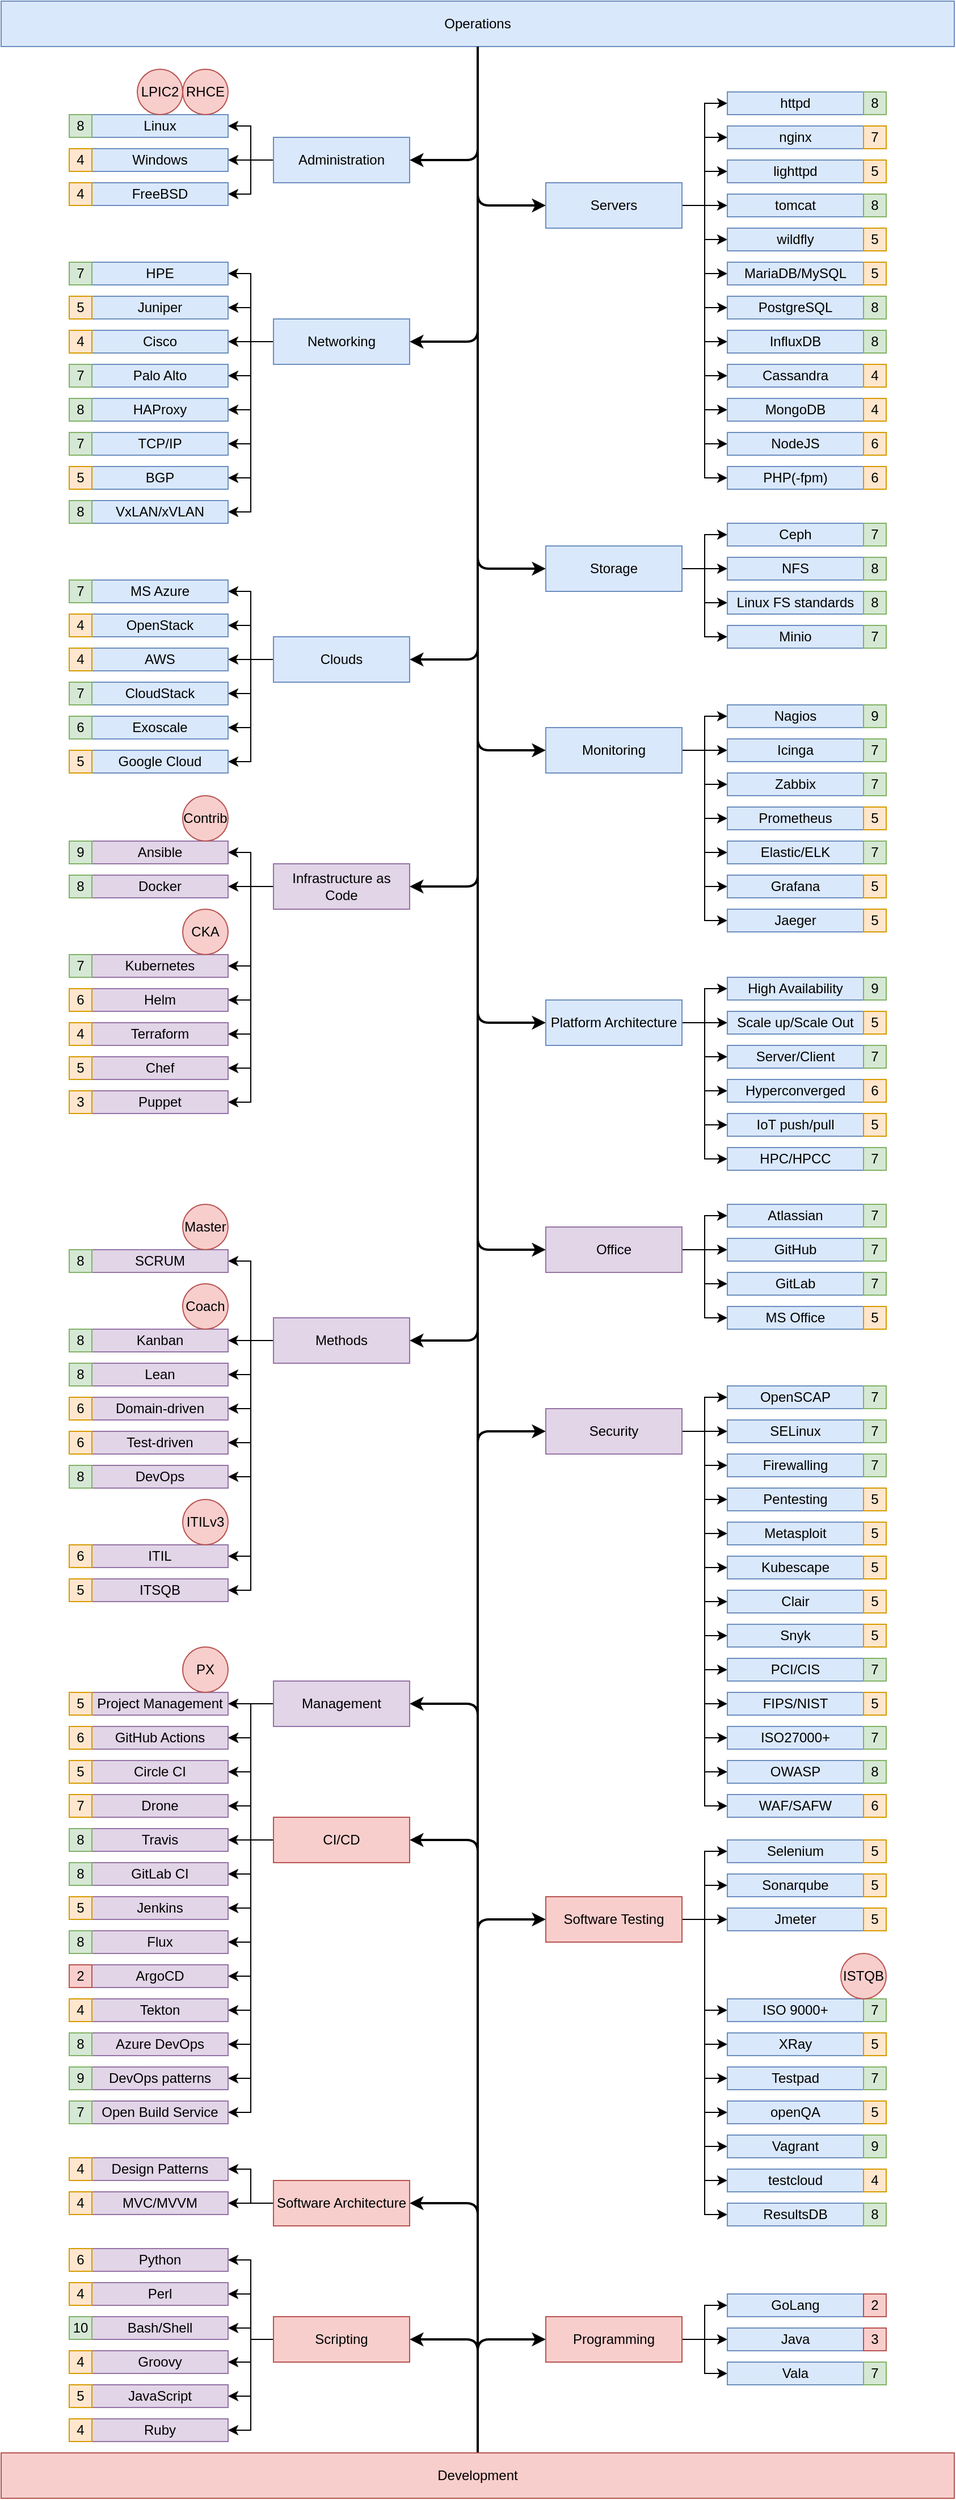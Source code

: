 <mxfile version="20.7.4" type="device"><diagram id="3woYgdsr2L844--LLLo9" name="Page-1"><mxGraphModel dx="474" dy="871" grid="1" gridSize="10" guides="1" tooltips="1" connect="1" arrows="1" fold="1" page="1" pageScale="1" pageWidth="850" pageHeight="1100" math="0" shadow="0"><root><mxCell id="0"/><mxCell id="1" parent="0"/><mxCell id="Hp8gdSxt3dSLaMvgig32-67" style="edgeStyle=orthogonalEdgeStyle;rounded=0;orthogonalLoop=1;jettySize=auto;html=1;exitX=0;exitY=0.5;exitDx=0;exitDy=0;entryX=1;entryY=0.5;entryDx=0;entryDy=0;" parent="1" source="2" target="Hp8gdSxt3dSLaMvgig32-52" edge="1"><mxGeometry relative="1" as="geometry"/></mxCell><mxCell id="Hp8gdSxt3dSLaMvgig32-68" style="edgeStyle=orthogonalEdgeStyle;rounded=0;orthogonalLoop=1;jettySize=auto;html=1;exitX=0;exitY=0.5;exitDx=0;exitDy=0;entryX=1;entryY=0.5;entryDx=0;entryDy=0;" parent="1" source="2" target="Hp8gdSxt3dSLaMvgig32-63" edge="1"><mxGeometry relative="1" as="geometry"/></mxCell><mxCell id="Hp8gdSxt3dSLaMvgig32-69" style="edgeStyle=orthogonalEdgeStyle;rounded=0;orthogonalLoop=1;jettySize=auto;html=1;exitX=0;exitY=0.5;exitDx=0;exitDy=0;entryX=1;entryY=0.5;entryDx=0;entryDy=0;" parent="1" source="2" target="Hp8gdSxt3dSLaMvgig32-65" edge="1"><mxGeometry relative="1" as="geometry"/></mxCell><mxCell id="2" value="Administration" style="rounded=0;whiteSpace=wrap;html=1;fillColor=#dae8fc;strokeColor=#6c8ebf;" parent="1" vertex="1"><mxGeometry x="240" y="120" width="120" height="40" as="geometry"/></mxCell><mxCell id="Hp8gdSxt3dSLaMvgig32-120" style="edgeStyle=orthogonalEdgeStyle;rounded=0;orthogonalLoop=1;jettySize=auto;html=1;exitX=1;exitY=0.5;exitDx=0;exitDy=0;entryX=0;entryY=0.5;entryDx=0;entryDy=0;" parent="1" source="3" target="Hp8gdSxt3dSLaMvgig32-117" edge="1"><mxGeometry relative="1" as="geometry"/></mxCell><mxCell id="Hp8gdSxt3dSLaMvgig32-121" style="edgeStyle=orthogonalEdgeStyle;rounded=0;orthogonalLoop=1;jettySize=auto;html=1;exitX=1;exitY=0.5;exitDx=0;exitDy=0;entryX=0;entryY=0.5;entryDx=0;entryDy=0;" parent="1" source="3" target="Hp8gdSxt3dSLaMvgig32-118" edge="1"><mxGeometry relative="1" as="geometry"/></mxCell><mxCell id="Hp8gdSxt3dSLaMvgig32-133" style="edgeStyle=orthogonalEdgeStyle;rounded=0;orthogonalLoop=1;jettySize=auto;html=1;exitX=1;exitY=0.5;exitDx=0;exitDy=0;entryX=0;entryY=0.5;entryDx=0;entryDy=0;" parent="1" source="3" target="Hp8gdSxt3dSLaMvgig32-116" edge="1"><mxGeometry relative="1" as="geometry"/></mxCell><mxCell id="Hp8gdSxt3dSLaMvgig32-134" style="edgeStyle=orthogonalEdgeStyle;rounded=0;orthogonalLoop=1;jettySize=auto;html=1;exitX=1;exitY=0.5;exitDx=0;exitDy=0;entryX=0;entryY=0.5;entryDx=0;entryDy=0;" parent="1" source="3" target="Hp8gdSxt3dSLaMvgig32-122" edge="1"><mxGeometry relative="1" as="geometry"/></mxCell><mxCell id="Hp8gdSxt3dSLaMvgig32-135" style="edgeStyle=orthogonalEdgeStyle;rounded=0;orthogonalLoop=1;jettySize=auto;html=1;exitX=1;exitY=0.5;exitDx=0;exitDy=0;entryX=0;entryY=0.5;entryDx=0;entryDy=0;" parent="1" source="3" target="Hp8gdSxt3dSLaMvgig32-123" edge="1"><mxGeometry relative="1" as="geometry"/></mxCell><mxCell id="Hp8gdSxt3dSLaMvgig32-136" style="edgeStyle=orthogonalEdgeStyle;rounded=0;orthogonalLoop=1;jettySize=auto;html=1;exitX=1;exitY=0.5;exitDx=0;exitDy=0;entryX=0;entryY=0.5;entryDx=0;entryDy=0;" parent="1" source="3" target="Hp8gdSxt3dSLaMvgig32-124" edge="1"><mxGeometry relative="1" as="geometry"/></mxCell><mxCell id="Hp8gdSxt3dSLaMvgig32-137" style="edgeStyle=orthogonalEdgeStyle;rounded=0;orthogonalLoop=1;jettySize=auto;html=1;exitX=1;exitY=0.5;exitDx=0;exitDy=0;entryX=0;entryY=0.5;entryDx=0;entryDy=0;" parent="1" source="3" target="Hp8gdSxt3dSLaMvgig32-125" edge="1"><mxGeometry relative="1" as="geometry"/></mxCell><mxCell id="Hp8gdSxt3dSLaMvgig32-142" style="edgeStyle=orthogonalEdgeStyle;rounded=0;orthogonalLoop=1;jettySize=auto;html=1;exitX=1;exitY=0.5;exitDx=0;exitDy=0;entryX=0;entryY=0.5;entryDx=0;entryDy=0;" parent="1" source="3" target="Hp8gdSxt3dSLaMvgig32-138" edge="1"><mxGeometry relative="1" as="geometry"/></mxCell><mxCell id="Hp8gdSxt3dSLaMvgig32-143" style="edgeStyle=orthogonalEdgeStyle;rounded=0;orthogonalLoop=1;jettySize=auto;html=1;exitX=1;exitY=0.5;exitDx=0;exitDy=0;entryX=0;entryY=0.5;entryDx=0;entryDy=0;" parent="1" source="3" target="Hp8gdSxt3dSLaMvgig32-139" edge="1"><mxGeometry relative="1" as="geometry"/></mxCell><mxCell id="119" style="edgeStyle=orthogonalEdgeStyle;rounded=0;html=1;exitX=1;exitY=0.5;exitDx=0;exitDy=0;entryX=0;entryY=0.5;entryDx=0;entryDy=0;" parent="1" source="3" target="113" edge="1"><mxGeometry relative="1" as="geometry"/></mxCell><mxCell id="120" style="edgeStyle=orthogonalEdgeStyle;rounded=0;html=1;exitX=1;exitY=0.5;exitDx=0;exitDy=0;entryX=0;entryY=0.5;entryDx=0;entryDy=0;" parent="1" source="3" target="114" edge="1"><mxGeometry relative="1" as="geometry"/></mxCell><mxCell id="121" style="edgeStyle=orthogonalEdgeStyle;rounded=0;html=1;exitX=1;exitY=0.5;exitDx=0;exitDy=0;entryX=0;entryY=0.5;entryDx=0;entryDy=0;" parent="1" source="3" target="115" edge="1"><mxGeometry relative="1" as="geometry"/></mxCell><mxCell id="3" value="Servers" style="rounded=0;whiteSpace=wrap;html=1;fillColor=#dae8fc;strokeColor=#6c8ebf;" parent="1" vertex="1"><mxGeometry x="480" y="160" width="120" height="40" as="geometry"/></mxCell><mxCell id="Hp8gdSxt3dSLaMvgig32-87" style="edgeStyle=orthogonalEdgeStyle;rounded=0;orthogonalLoop=1;jettySize=auto;html=1;exitX=0;exitY=0.5;exitDx=0;exitDy=0;entryX=1;entryY=0.5;entryDx=0;entryDy=0;" parent="1" source="4" target="Hp8gdSxt3dSLaMvgig32-81" edge="1"><mxGeometry relative="1" as="geometry"/></mxCell><mxCell id="Hp8gdSxt3dSLaMvgig32-88" style="edgeStyle=orthogonalEdgeStyle;rounded=0;orthogonalLoop=1;jettySize=auto;html=1;exitX=0;exitY=0.5;exitDx=0;exitDy=0;entryX=1;entryY=0.5;entryDx=0;entryDy=0;" parent="1" source="4" target="Hp8gdSxt3dSLaMvgig32-79" edge="1"><mxGeometry relative="1" as="geometry"/></mxCell><mxCell id="Hp8gdSxt3dSLaMvgig32-89" style="edgeStyle=orthogonalEdgeStyle;rounded=0;orthogonalLoop=1;jettySize=auto;html=1;exitX=0;exitY=0.5;exitDx=0;exitDy=0;entryX=1;entryY=0.5;entryDx=0;entryDy=0;" parent="1" source="4" target="Hp8gdSxt3dSLaMvgig32-83" edge="1"><mxGeometry relative="1" as="geometry"/></mxCell><mxCell id="Hp8gdSxt3dSLaMvgig32-90" style="edgeStyle=orthogonalEdgeStyle;rounded=0;orthogonalLoop=1;jettySize=auto;html=1;exitX=0;exitY=0.5;exitDx=0;exitDy=0;entryX=1;entryY=0.5;entryDx=0;entryDy=0;" parent="1" source="4" target="Hp8gdSxt3dSLaMvgig32-85" edge="1"><mxGeometry relative="1" as="geometry"/></mxCell><mxCell id="Hp8gdSxt3dSLaMvgig32-93" style="edgeStyle=orthogonalEdgeStyle;rounded=0;orthogonalLoop=1;jettySize=auto;html=1;exitX=0;exitY=0.5;exitDx=0;exitDy=0;entryX=1;entryY=0.5;entryDx=0;entryDy=0;" parent="1" source="4" target="Hp8gdSxt3dSLaMvgig32-91" edge="1"><mxGeometry relative="1" as="geometry"/></mxCell><mxCell id="Hp8gdSxt3dSLaMvgig32-98" style="edgeStyle=orthogonalEdgeStyle;rounded=0;orthogonalLoop=1;jettySize=auto;html=1;exitX=0;exitY=0.5;exitDx=0;exitDy=0;entryX=1;entryY=0.5;entryDx=0;entryDy=0;" parent="1" source="4" target="Hp8gdSxt3dSLaMvgig32-94" edge="1"><mxGeometry relative="1" as="geometry"/></mxCell><mxCell id="Hp8gdSxt3dSLaMvgig32-99" style="edgeStyle=orthogonalEdgeStyle;rounded=0;orthogonalLoop=1;jettySize=auto;html=1;exitX=0;exitY=0.5;exitDx=0;exitDy=0;entryX=1;entryY=0.5;entryDx=0;entryDy=0;" parent="1" source="4" target="Hp8gdSxt3dSLaMvgig32-95" edge="1"><mxGeometry relative="1" as="geometry"/></mxCell><mxCell id="4" value="Infrastructure as Code" style="rounded=0;whiteSpace=wrap;html=1;fillColor=#e1d5e7;strokeColor=#9673a6;" parent="1" vertex="1"><mxGeometry x="240" y="760" width="120" height="40" as="geometry"/></mxCell><mxCell id="33" style="edgeStyle=orthogonalEdgeStyle;html=1;exitX=0.5;exitY=1;exitDx=0;exitDy=0;entryX=1;entryY=0.5;entryDx=0;entryDy=0;startArrow=none;startFill=0;endArrow=classic;endFill=1;strokeWidth=2;" parent="1" source="5" target="2" edge="1"><mxGeometry relative="1" as="geometry"/></mxCell><mxCell id="34" style="edgeStyle=orthogonalEdgeStyle;html=1;exitX=0.5;exitY=1;exitDx=0;exitDy=0;entryX=0;entryY=0.5;entryDx=0;entryDy=0;startArrow=none;startFill=0;endArrow=classic;endFill=1;strokeWidth=2;" parent="1" source="5" target="3" edge="1"><mxGeometry relative="1" as="geometry"/></mxCell><mxCell id="35" style="edgeStyle=orthogonalEdgeStyle;html=1;exitX=0.5;exitY=1;exitDx=0;exitDy=0;entryX=1;entryY=0.5;entryDx=0;entryDy=0;startArrow=none;startFill=0;endArrow=classic;endFill=1;strokeWidth=2;" parent="1" source="5" target="12" edge="1"><mxGeometry relative="1" as="geometry"/></mxCell><mxCell id="36" style="edgeStyle=orthogonalEdgeStyle;html=1;exitX=0.5;exitY=1;exitDx=0;exitDy=0;entryX=0;entryY=0.5;entryDx=0;entryDy=0;startArrow=none;startFill=0;endArrow=classic;endFill=1;strokeWidth=2;" parent="1" source="5" target="21" edge="1"><mxGeometry relative="1" as="geometry"/></mxCell><mxCell id="38" style="edgeStyle=orthogonalEdgeStyle;html=1;exitX=0.5;exitY=1;exitDx=0;exitDy=0;entryX=1;entryY=0.5;entryDx=0;entryDy=0;startArrow=none;startFill=0;endArrow=classic;endFill=1;strokeWidth=2;" parent="1" source="5" target="17" edge="1"><mxGeometry relative="1" as="geometry"/></mxCell><mxCell id="39" style="edgeStyle=orthogonalEdgeStyle;html=1;exitX=0.5;exitY=1;exitDx=0;exitDy=0;entryX=0;entryY=0.5;entryDx=0;entryDy=0;startArrow=none;startFill=0;endArrow=classic;endFill=1;strokeWidth=2;" parent="1" source="5" target="18" edge="1"><mxGeometry relative="1" as="geometry"/></mxCell><mxCell id="40" style="edgeStyle=orthogonalEdgeStyle;html=1;exitX=0.5;exitY=1;exitDx=0;exitDy=0;entryX=1;entryY=0.5;entryDx=0;entryDy=0;startArrow=none;startFill=0;endArrow=classic;endFill=1;strokeWidth=2;" parent="1" source="5" target="4" edge="1"><mxGeometry relative="1" as="geometry"/></mxCell><mxCell id="41" style="edgeStyle=orthogonalEdgeStyle;html=1;exitX=0.5;exitY=1;exitDx=0;exitDy=0;entryX=1;entryY=0.5;entryDx=0;entryDy=0;startArrow=none;startFill=0;endArrow=classic;endFill=1;strokeWidth=2;" parent="1" source="5" target="14" edge="1"><mxGeometry relative="1" as="geometry"/></mxCell><mxCell id="42" style="edgeStyle=orthogonalEdgeStyle;html=1;exitX=0.5;exitY=1;exitDx=0;exitDy=0;entryX=0;entryY=0.5;entryDx=0;entryDy=0;startArrow=none;startFill=0;endArrow=classic;endFill=1;strokeWidth=2;" parent="1" source="5" target="20" edge="1"><mxGeometry relative="1" as="geometry"/></mxCell><mxCell id="46" style="edgeStyle=orthogonalEdgeStyle;html=1;exitX=0.5;exitY=1;exitDx=0;exitDy=0;entryX=0;entryY=0.5;entryDx=0;entryDy=0;startArrow=none;startFill=0;endArrow=classic;endFill=1;strokeWidth=2;" parent="1" source="5" target="45" edge="1"><mxGeometry relative="1" as="geometry"/></mxCell><mxCell id="5" value="Operations" style="rounded=0;whiteSpace=wrap;html=1;fillColor=#dae8fc;strokeColor=#6c8ebf;" parent="1" vertex="1"><mxGeometry width="840" height="40" as="geometry"/></mxCell><mxCell id="11" style="edgeStyle=none;html=1;exitX=0.5;exitY=0;exitDx=0;exitDy=0;entryX=0.5;entryY=1;entryDx=0;entryDy=0;strokeWidth=2;startArrow=none;startFill=0;endArrow=none;endFill=0;" parent="1" source="6" target="5" edge="1"><mxGeometry relative="1" as="geometry"/></mxCell><mxCell id="27" style="edgeStyle=orthogonalEdgeStyle;html=1;exitX=0.5;exitY=0;exitDx=0;exitDy=0;entryX=1;entryY=0.5;entryDx=0;entryDy=0;startArrow=none;startFill=0;endArrow=classic;endFill=1;strokeWidth=2;" parent="1" source="6" target="7" edge="1"><mxGeometry relative="1" as="geometry"/></mxCell><mxCell id="28" style="edgeStyle=orthogonalEdgeStyle;html=1;exitX=0.5;exitY=0;exitDx=0;exitDy=0;entryX=0;entryY=0.5;entryDx=0;entryDy=0;startArrow=none;startFill=0;endArrow=classic;endFill=1;strokeWidth=2;" parent="1" source="6" target="8" edge="1"><mxGeometry relative="1" as="geometry"/></mxCell><mxCell id="29" style="edgeStyle=orthogonalEdgeStyle;html=1;exitX=0.5;exitY=0;exitDx=0;exitDy=0;entryX=1;entryY=0.5;entryDx=0;entryDy=0;startArrow=none;startFill=0;endArrow=classic;endFill=1;strokeWidth=2;" parent="1" source="6" target="9" edge="1"><mxGeometry relative="1" as="geometry"/></mxCell><mxCell id="30" style="edgeStyle=orthogonalEdgeStyle;html=1;exitX=0.5;exitY=0;exitDx=0;exitDy=0;entryX=0;entryY=0.5;entryDx=0;entryDy=0;startArrow=none;startFill=0;endArrow=classic;endFill=1;strokeWidth=2;" parent="1" source="6" target="23" edge="1"><mxGeometry relative="1" as="geometry"/></mxCell><mxCell id="31" style="edgeStyle=orthogonalEdgeStyle;html=1;exitX=0.5;exitY=0;exitDx=0;exitDy=0;entryX=1;entryY=0.5;entryDx=0;entryDy=0;startArrow=none;startFill=0;endArrow=classic;endFill=1;strokeWidth=2;" parent="1" source="6" target="13" edge="1"><mxGeometry relative="1" as="geometry"/></mxCell><mxCell id="43" style="edgeStyle=orthogonalEdgeStyle;html=1;exitX=0.5;exitY=0;exitDx=0;exitDy=0;entryX=1;entryY=0.5;entryDx=0;entryDy=0;startArrow=none;startFill=0;endArrow=classic;endFill=1;strokeWidth=2;" parent="1" source="6" target="15" edge="1"><mxGeometry relative="1" as="geometry"/></mxCell><mxCell id="44" style="edgeStyle=orthogonalEdgeStyle;html=1;exitX=0.5;exitY=0;exitDx=0;exitDy=0;entryX=0;entryY=0.5;entryDx=0;entryDy=0;startArrow=none;startFill=0;endArrow=classic;endFill=1;strokeWidth=2;" parent="1" source="6" target="16" edge="1"><mxGeometry relative="1" as="geometry"/></mxCell><mxCell id="6" value="Development" style="rounded=0;whiteSpace=wrap;html=1;fillColor=#f8cecc;strokeColor=#b85450;" parent="1" vertex="1"><mxGeometry y="2160" width="840" height="40" as="geometry"/></mxCell><mxCell id="301" style="edgeStyle=orthogonalEdgeStyle;rounded=0;html=1;exitX=0;exitY=0.5;exitDx=0;exitDy=0;entryX=1;entryY=0.5;entryDx=0;entryDy=0;" parent="1" source="7" target="295" edge="1"><mxGeometry relative="1" as="geometry"/></mxCell><mxCell id="302" style="edgeStyle=orthogonalEdgeStyle;rounded=0;html=1;exitX=0;exitY=0.5;exitDx=0;exitDy=0;entryX=1;entryY=0.5;entryDx=0;entryDy=0;" parent="1" source="7" target="300" edge="1"><mxGeometry relative="1" as="geometry"/></mxCell><mxCell id="303" style="edgeStyle=orthogonalEdgeStyle;rounded=0;html=1;exitX=0;exitY=0.5;exitDx=0;exitDy=0;entryX=1;entryY=0.5;entryDx=0;entryDy=0;" parent="1" source="7" target="299" edge="1"><mxGeometry relative="1" as="geometry"/></mxCell><mxCell id="304" style="edgeStyle=orthogonalEdgeStyle;rounded=0;html=1;exitX=0;exitY=0.5;exitDx=0;exitDy=0;entryX=1;entryY=0.5;entryDx=0;entryDy=0;" parent="1" source="7" target="296" edge="1"><mxGeometry relative="1" as="geometry"/></mxCell><mxCell id="305" style="edgeStyle=orthogonalEdgeStyle;rounded=0;html=1;exitX=0;exitY=0.5;exitDx=0;exitDy=0;entryX=1;entryY=0.5;entryDx=0;entryDy=0;" parent="1" source="7" target="292" edge="1"><mxGeometry relative="1" as="geometry"/></mxCell><mxCell id="306" style="edgeStyle=orthogonalEdgeStyle;rounded=0;html=1;exitX=0;exitY=0.5;exitDx=0;exitDy=0;entryX=1;entryY=0.5;entryDx=0;entryDy=0;" parent="1" source="7" target="291" edge="1"><mxGeometry relative="1" as="geometry"/></mxCell><mxCell id="7" value="Scripting" style="rounded=0;whiteSpace=wrap;html=1;fillColor=#f8cecc;strokeColor=#b85450;" parent="1" vertex="1"><mxGeometry x="240" y="2040" width="120" height="40" as="geometry"/></mxCell><mxCell id="309" style="edgeStyle=orthogonalEdgeStyle;rounded=0;html=1;exitX=1;exitY=0.5;exitDx=0;exitDy=0;entryX=0;entryY=0.5;entryDx=0;entryDy=0;" parent="1" source="8" target="285" edge="1"><mxGeometry relative="1" as="geometry"/></mxCell><mxCell id="310" style="edgeStyle=orthogonalEdgeStyle;rounded=0;html=1;exitX=1;exitY=0.5;exitDx=0;exitDy=0;entryX=0;entryY=0.5;entryDx=0;entryDy=0;" parent="1" source="8" target="287" edge="1"><mxGeometry relative="1" as="geometry"/></mxCell><mxCell id="311" style="edgeStyle=orthogonalEdgeStyle;rounded=0;html=1;exitX=1;exitY=0.5;exitDx=0;exitDy=0;entryX=0;entryY=0.5;entryDx=0;entryDy=0;" parent="1" source="8" target="288" edge="1"><mxGeometry relative="1" as="geometry"/></mxCell><mxCell id="8" value="Programming" style="rounded=0;whiteSpace=wrap;html=1;fillColor=#f8cecc;strokeColor=#b85450;" parent="1" vertex="1"><mxGeometry x="480" y="2040" width="120" height="40" as="geometry"/></mxCell><mxCell id="281" style="edgeStyle=orthogonalEdgeStyle;rounded=0;html=1;exitX=0;exitY=0.5;exitDx=0;exitDy=0;entryX=1;entryY=0.5;entryDx=0;entryDy=0;" parent="1" source="9" target="274" edge="1"><mxGeometry relative="1" as="geometry"/></mxCell><mxCell id="282" style="edgeStyle=orthogonalEdgeStyle;rounded=0;html=1;exitX=0;exitY=0.5;exitDx=0;exitDy=0;entryX=1;entryY=0.5;entryDx=0;entryDy=0;" parent="1" source="9" target="275" edge="1"><mxGeometry relative="1" as="geometry"/></mxCell><mxCell id="9" value="Software Architecture" style="rounded=0;whiteSpace=wrap;html=1;fillColor=#f8cecc;strokeColor=#b85450;" parent="1" vertex="1"><mxGeometry x="240" y="1920" width="120" height="40" as="geometry"/></mxCell><mxCell id="62" style="edgeStyle=orthogonalEdgeStyle;rounded=0;html=1;exitX=0;exitY=0.5;exitDx=0;exitDy=0;entryX=1;entryY=0.5;entryDx=0;entryDy=0;" parent="1" source="12" target="58" edge="1"><mxGeometry relative="1" as="geometry"/></mxCell><mxCell id="63" style="edgeStyle=orthogonalEdgeStyle;rounded=0;html=1;exitX=0;exitY=0.5;exitDx=0;exitDy=0;entryX=1;entryY=0.5;entryDx=0;entryDy=0;" parent="1" source="12" target="56" edge="1"><mxGeometry relative="1" as="geometry"/></mxCell><mxCell id="64" style="edgeStyle=orthogonalEdgeStyle;rounded=0;html=1;exitX=0;exitY=0.5;exitDx=0;exitDy=0;entryX=1;entryY=0.5;entryDx=0;entryDy=0;" parent="1" source="12" target="60" edge="1"><mxGeometry relative="1" as="geometry"/></mxCell><mxCell id="67" style="edgeStyle=orthogonalEdgeStyle;rounded=0;html=1;exitX=0;exitY=0.5;exitDx=0;exitDy=0;entryX=1;entryY=0.5;entryDx=0;entryDy=0;" parent="1" source="12" target="65" edge="1"><mxGeometry relative="1" as="geometry"/></mxCell><mxCell id="69" style="edgeStyle=orthogonalEdgeStyle;rounded=0;html=1;exitX=0;exitY=0.5;exitDx=0;exitDy=0;entryX=1;entryY=0.5;entryDx=0;entryDy=0;" parent="1" source="12" target="68" edge="1"><mxGeometry relative="1" as="geometry"/></mxCell><mxCell id="72" style="edgeStyle=orthogonalEdgeStyle;rounded=0;html=1;exitX=0;exitY=0.5;exitDx=0;exitDy=0;entryX=1;entryY=0.5;entryDx=0;entryDy=0;" parent="1" source="12" target="71" edge="1"><mxGeometry relative="1" as="geometry"/></mxCell><mxCell id="75" style="edgeStyle=orthogonalEdgeStyle;rounded=0;html=1;exitX=0;exitY=0.5;exitDx=0;exitDy=0;entryX=1;entryY=0.5;entryDx=0;entryDy=0;" parent="1" source="12" target="74" edge="1"><mxGeometry relative="1" as="geometry"/></mxCell><mxCell id="76" style="edgeStyle=orthogonalEdgeStyle;rounded=0;html=1;exitX=0;exitY=0.5;exitDx=0;exitDy=0;entryX=1;entryY=0.5;entryDx=0;entryDy=0;" parent="1" source="12" target="73" edge="1"><mxGeometry relative="1" as="geometry"/></mxCell><mxCell id="12" value="Networking" style="rounded=0;whiteSpace=wrap;html=1;fillColor=#dae8fc;strokeColor=#6c8ebf;" parent="1" vertex="1"><mxGeometry x="240" y="280" width="120" height="40" as="geometry"/></mxCell><mxCell id="207" style="edgeStyle=orthogonalEdgeStyle;rounded=0;html=1;exitX=0;exitY=0.5;exitDx=0;exitDy=0;entryX=1;entryY=0.5;entryDx=0;entryDy=0;" parent="1" source="13" target="195" edge="1"><mxGeometry relative="1" as="geometry"/></mxCell><mxCell id="208" style="edgeStyle=orthogonalEdgeStyle;rounded=0;html=1;exitX=0;exitY=0.5;exitDx=0;exitDy=0;entryX=1;entryY=0.5;entryDx=0;entryDy=0;" parent="1" source="13" target="196" edge="1"><mxGeometry relative="1" as="geometry"/></mxCell><mxCell id="209" style="edgeStyle=orthogonalEdgeStyle;rounded=0;html=1;exitX=0;exitY=0.5;exitDx=0;exitDy=0;entryX=1;entryY=0.5;entryDx=0;entryDy=0;" parent="1" source="13" target="197" edge="1"><mxGeometry relative="1" as="geometry"/></mxCell><mxCell id="210" style="edgeStyle=orthogonalEdgeStyle;rounded=0;html=1;exitX=0;exitY=0.5;exitDx=0;exitDy=0;entryX=1;entryY=0.5;entryDx=0;entryDy=0;" parent="1" source="13" target="199" edge="1"><mxGeometry relative="1" as="geometry"/></mxCell><mxCell id="211" style="edgeStyle=orthogonalEdgeStyle;rounded=0;html=1;exitX=0;exitY=0.5;exitDx=0;exitDy=0;entryX=1;entryY=0.5;entryDx=0;entryDy=0;" parent="1" source="13" target="200" edge="1"><mxGeometry relative="1" as="geometry"/></mxCell><mxCell id="212" style="edgeStyle=orthogonalEdgeStyle;rounded=0;html=1;exitX=0;exitY=0.5;exitDx=0;exitDy=0;entryX=1;entryY=0.5;entryDx=0;entryDy=0;" parent="1" source="13" target="201" edge="1"><mxGeometry relative="1" as="geometry"/></mxCell><mxCell id="213" style="edgeStyle=orthogonalEdgeStyle;rounded=0;html=1;exitX=0;exitY=0.5;exitDx=0;exitDy=0;entryX=1;entryY=0.5;entryDx=0;entryDy=0;" parent="1" source="13" target="202" edge="1"><mxGeometry relative="1" as="geometry"/></mxCell><mxCell id="214" style="edgeStyle=orthogonalEdgeStyle;rounded=0;html=1;exitX=0;exitY=0.5;exitDx=0;exitDy=0;entryX=1;entryY=0.5;entryDx=0;entryDy=0;" parent="1" source="13" target="203" edge="1"><mxGeometry relative="1" as="geometry"/></mxCell><mxCell id="215" style="edgeStyle=orthogonalEdgeStyle;rounded=0;html=1;exitX=0;exitY=0.5;exitDx=0;exitDy=0;entryX=1;entryY=0.5;entryDx=0;entryDy=0;" parent="1" source="13" target="204" edge="1"><mxGeometry relative="1" as="geometry"/></mxCell><mxCell id="216" style="edgeStyle=orthogonalEdgeStyle;rounded=0;html=1;exitX=0;exitY=0.5;exitDx=0;exitDy=0;entryX=1;entryY=0.5;entryDx=0;entryDy=0;" parent="1" source="13" target="205" edge="1"><mxGeometry relative="1" as="geometry"/></mxCell><mxCell id="217" style="edgeStyle=orthogonalEdgeStyle;rounded=0;html=1;exitX=0;exitY=0.5;exitDx=0;exitDy=0;entryX=1;entryY=0.5;entryDx=0;entryDy=0;" parent="1" source="13" target="206" edge="1"><mxGeometry relative="1" as="geometry"/></mxCell><mxCell id="261" style="edgeStyle=orthogonalEdgeStyle;rounded=0;html=1;exitX=0;exitY=0.5;exitDx=0;exitDy=0;entryX=1;entryY=0.5;entryDx=0;entryDy=0;" parent="1" source="13" target="260" edge="1"><mxGeometry relative="1" as="geometry"/></mxCell><mxCell id="13" value="CI/CD" style="rounded=0;whiteSpace=wrap;html=1;fillColor=#f8cecc;strokeColor=#b85450;" parent="1" vertex="1"><mxGeometry x="240" y="1600" width="120" height="40" as="geometry"/></mxCell><mxCell id="Hp8gdSxt3dSLaMvgig32-76" style="edgeStyle=orthogonalEdgeStyle;rounded=0;orthogonalLoop=1;jettySize=auto;html=1;exitX=0;exitY=0.5;exitDx=0;exitDy=0;entryX=1;entryY=0.5;entryDx=0;entryDy=0;" parent="1" source="14" target="Hp8gdSxt3dSLaMvgig32-72" edge="1"><mxGeometry relative="1" as="geometry"/></mxCell><mxCell id="Hp8gdSxt3dSLaMvgig32-77" style="edgeStyle=orthogonalEdgeStyle;rounded=0;orthogonalLoop=1;jettySize=auto;html=1;exitX=0;exitY=0.5;exitDx=0;exitDy=0;entryX=1;entryY=0.5;entryDx=0;entryDy=0;" parent="1" source="14" target="Hp8gdSxt3dSLaMvgig32-74" edge="1"><mxGeometry relative="1" as="geometry"/></mxCell><mxCell id="Hp8gdSxt3dSLaMvgig32-78" style="edgeStyle=orthogonalEdgeStyle;rounded=0;orthogonalLoop=1;jettySize=auto;html=1;exitX=0;exitY=0.5;exitDx=0;exitDy=0;entryX=1;entryY=0.5;entryDx=0;entryDy=0;" parent="1" source="14" target="Hp8gdSxt3dSLaMvgig32-70" edge="1"><mxGeometry relative="1" as="geometry"/></mxCell><mxCell id="Hp8gdSxt3dSLaMvgig32-102" style="edgeStyle=orthogonalEdgeStyle;rounded=0;orthogonalLoop=1;jettySize=auto;html=1;exitX=0;exitY=0.5;exitDx=0;exitDy=0;entryX=1;entryY=0.5;entryDx=0;entryDy=0;" parent="1" source="14" target="Hp8gdSxt3dSLaMvgig32-100" edge="1"><mxGeometry relative="1" as="geometry"/></mxCell><mxCell id="Hp8gdSxt3dSLaMvgig32-104" style="edgeStyle=orthogonalEdgeStyle;rounded=0;orthogonalLoop=1;jettySize=auto;html=1;exitX=0;exitY=0.5;exitDx=0;exitDy=0;entryX=1;entryY=0.5;entryDx=0;entryDy=0;" parent="1" source="14" target="Hp8gdSxt3dSLaMvgig32-103" edge="1"><mxGeometry relative="1" as="geometry"/></mxCell><mxCell id="Hp8gdSxt3dSLaMvgig32-111" style="edgeStyle=orthogonalEdgeStyle;rounded=0;orthogonalLoop=1;jettySize=auto;html=1;exitX=0;exitY=0.5;exitDx=0;exitDy=0;entryX=1;entryY=0.5;entryDx=0;entryDy=0;" parent="1" source="14" target="Hp8gdSxt3dSLaMvgig32-110" edge="1"><mxGeometry relative="1" as="geometry"/></mxCell><mxCell id="130" style="edgeStyle=orthogonalEdgeStyle;rounded=0;html=1;exitX=0;exitY=0.5;exitDx=0;exitDy=0;entryX=1;entryY=0.5;entryDx=0;entryDy=0;" parent="1" source="14" target="128" edge="1"><mxGeometry relative="1" as="geometry"/></mxCell><mxCell id="131" style="edgeStyle=orthogonalEdgeStyle;rounded=0;html=1;exitX=0;exitY=0.5;exitDx=0;exitDy=0;entryX=1;entryY=0.5;entryDx=0;entryDy=0;" parent="1" source="14" target="129" edge="1"><mxGeometry relative="1" as="geometry"/></mxCell><mxCell id="14" value="Methods" style="rounded=0;whiteSpace=wrap;html=1;fillColor=#e1d5e7;strokeColor=#9673a6;" parent="1" vertex="1"><mxGeometry x="240" y="1160" width="120" height="40" as="geometry"/></mxCell><mxCell id="Hp8gdSxt3dSLaMvgig32-109" style="edgeStyle=orthogonalEdgeStyle;rounded=0;orthogonalLoop=1;jettySize=auto;html=1;exitX=0;exitY=0.5;exitDx=0;exitDy=0;entryX=1;entryY=0.5;entryDx=0;entryDy=0;" parent="1" source="15" target="Hp8gdSxt3dSLaMvgig32-106" edge="1"><mxGeometry relative="1" as="geometry"/></mxCell><mxCell id="Hp8gdSxt3dSLaMvgig32-115" style="edgeStyle=orthogonalEdgeStyle;rounded=0;orthogonalLoop=1;jettySize=auto;html=1;exitX=0;exitY=0.5;exitDx=0;exitDy=0;" parent="1" source="15" target="Hp8gdSxt3dSLaMvgig32-113" edge="1"><mxGeometry relative="1" as="geometry"/></mxCell><mxCell id="15" value="Management" style="rounded=0;whiteSpace=wrap;html=1;fillColor=#e1d5e7;strokeColor=#9673a6;" parent="1" vertex="1"><mxGeometry x="240" y="1480" width="120" height="40" as="geometry"/></mxCell><mxCell id="168" style="edgeStyle=orthogonalEdgeStyle;rounded=0;html=1;exitX=1;exitY=0.5;exitDx=0;exitDy=0;entryX=0;entryY=0.5;entryDx=0;entryDy=0;" parent="1" source="16" target="158" edge="1"><mxGeometry relative="1" as="geometry"/></mxCell><mxCell id="169" style="edgeStyle=orthogonalEdgeStyle;rounded=0;html=1;exitX=1;exitY=0.5;exitDx=0;exitDy=0;entryX=0;entryY=0.5;entryDx=0;entryDy=0;" parent="1" source="16" target="159" edge="1"><mxGeometry relative="1" as="geometry"/></mxCell><mxCell id="170" style="edgeStyle=orthogonalEdgeStyle;rounded=0;html=1;exitX=1;exitY=0.5;exitDx=0;exitDy=0;entryX=0;entryY=0.5;entryDx=0;entryDy=0;" parent="1" source="16" target="160" edge="1"><mxGeometry relative="1" as="geometry"/></mxCell><mxCell id="171" style="edgeStyle=orthogonalEdgeStyle;rounded=0;html=1;exitX=1;exitY=0.5;exitDx=0;exitDy=0;entryX=0;entryY=0.5;entryDx=0;entryDy=0;" parent="1" source="16" target="161" edge="1"><mxGeometry relative="1" as="geometry"/></mxCell><mxCell id="179" style="edgeStyle=orthogonalEdgeStyle;rounded=0;html=1;exitX=1;exitY=0.5;exitDx=0;exitDy=0;entryX=0;entryY=0.5;entryDx=0;entryDy=0;" parent="1" source="16" target="178" edge="1"><mxGeometry relative="1" as="geometry"/></mxCell><mxCell id="183" style="edgeStyle=orthogonalEdgeStyle;rounded=0;html=1;exitX=1;exitY=0.5;exitDx=0;exitDy=0;entryX=0;entryY=0.5;entryDx=0;entryDy=0;" parent="1" source="16" target="181" edge="1"><mxGeometry relative="1" as="geometry"/></mxCell><mxCell id="189" style="edgeStyle=orthogonalEdgeStyle;rounded=0;html=1;exitX=1;exitY=0.5;exitDx=0;exitDy=0;entryX=0;entryY=0.5;entryDx=0;entryDy=0;" parent="1" source="16" target="187" edge="1"><mxGeometry relative="1" as="geometry"/></mxCell><mxCell id="190" style="edgeStyle=orthogonalEdgeStyle;rounded=0;html=1;exitX=1;exitY=0.5;exitDx=0;exitDy=0;entryX=0;entryY=0.5;entryDx=0;entryDy=0;" parent="1" source="16" target="184" edge="1"><mxGeometry relative="1" as="geometry"/></mxCell><mxCell id="234" style="edgeStyle=orthogonalEdgeStyle;rounded=0;html=1;exitX=1;exitY=0.5;exitDx=0;exitDy=0;entryX=0;entryY=0.5;entryDx=0;entryDy=0;" parent="1" source="16" target="230" edge="1"><mxGeometry relative="1" as="geometry"/></mxCell><mxCell id="235" style="edgeStyle=orthogonalEdgeStyle;rounded=0;html=1;exitX=1;exitY=0.5;exitDx=0;exitDy=0;entryX=0;entryY=0.5;entryDx=0;entryDy=0;" parent="1" source="16" target="232" edge="1"><mxGeometry relative="1" as="geometry"/></mxCell><mxCell id="237" style="edgeStyle=orthogonalEdgeStyle;rounded=0;html=1;exitX=1;exitY=0.5;exitDx=0;exitDy=0;entryX=0;entryY=0.5;entryDx=0;entryDy=0;" parent="1" source="16" target="236" edge="1"><mxGeometry relative="1" as="geometry"/></mxCell><mxCell id="315" style="edgeStyle=orthogonalEdgeStyle;rounded=0;html=1;exitX=1;exitY=0.5;exitDx=0;exitDy=0;entryX=0;entryY=0.5;entryDx=0;entryDy=0;" parent="1" source="16" target="313" edge="1"><mxGeometry relative="1" as="geometry"/></mxCell><mxCell id="318" style="edgeStyle=orthogonalEdgeStyle;rounded=0;html=1;exitX=1;exitY=0.5;exitDx=0;exitDy=0;entryX=0;entryY=0.5;entryDx=0;entryDy=0;" parent="1" source="16" target="316" edge="1"><mxGeometry relative="1" as="geometry"/></mxCell><mxCell id="16" value="Security" style="rounded=0;whiteSpace=wrap;html=1;fillColor=#e1d5e7;strokeColor=#9673a6;" parent="1" vertex="1"><mxGeometry x="480" y="1240" width="120" height="40" as="geometry"/></mxCell><mxCell id="Hp8gdSxt3dSLaMvgig32-150" style="edgeStyle=orthogonalEdgeStyle;rounded=0;orthogonalLoop=1;jettySize=auto;html=1;exitX=0;exitY=0.5;exitDx=0;exitDy=0;entryX=1;entryY=0.5;entryDx=0;entryDy=0;" parent="1" source="17" target="Hp8gdSxt3dSLaMvgig32-146" edge="1"><mxGeometry relative="1" as="geometry"/></mxCell><mxCell id="Hp8gdSxt3dSLaMvgig32-151" style="edgeStyle=orthogonalEdgeStyle;rounded=0;orthogonalLoop=1;jettySize=auto;html=1;exitX=0;exitY=0.5;exitDx=0;exitDy=0;entryX=1;entryY=0.5;entryDx=0;entryDy=0;" parent="1" source="17" target="Hp8gdSxt3dSLaMvgig32-144" edge="1"><mxGeometry relative="1" as="geometry"/></mxCell><mxCell id="48" style="edgeStyle=orthogonalEdgeStyle;html=1;exitX=0;exitY=0.5;exitDx=0;exitDy=0;entryX=1;entryY=0.5;entryDx=0;entryDy=0;rounded=0;" parent="1" source="17" target="Hp8gdSxt3dSLaMvgig32-148" edge="1"><mxGeometry relative="1" as="geometry"/></mxCell><mxCell id="49" style="edgeStyle=orthogonalEdgeStyle;rounded=0;html=1;exitX=0;exitY=0.5;exitDx=0;exitDy=0;entryX=1;entryY=0.5;entryDx=0;entryDy=0;" parent="1" source="17" target="Hp8gdSxt3dSLaMvgig32-152" edge="1"><mxGeometry relative="1" as="geometry"/></mxCell><mxCell id="54" style="edgeStyle=orthogonalEdgeStyle;rounded=0;html=1;exitX=0;exitY=0.5;exitDx=0;exitDy=0;entryX=1;entryY=0.5;entryDx=0;entryDy=0;" parent="1" source="17" target="50" edge="1"><mxGeometry relative="1" as="geometry"/></mxCell><mxCell id="55" style="edgeStyle=orthogonalEdgeStyle;rounded=0;html=1;exitX=0;exitY=0.5;exitDx=0;exitDy=0;entryX=1;entryY=0.5;entryDx=0;entryDy=0;" parent="1" source="17" target="52" edge="1"><mxGeometry relative="1" as="geometry"/></mxCell><mxCell id="17" value="Clouds" style="rounded=0;whiteSpace=wrap;html=1;fillColor=#dae8fc;strokeColor=#6c8ebf;" parent="1" vertex="1"><mxGeometry x="240" y="560" width="120" height="40" as="geometry"/></mxCell><mxCell id="104" style="edgeStyle=orthogonalEdgeStyle;rounded=0;html=1;exitX=1;exitY=0.5;exitDx=0;exitDy=0;entryX=0;entryY=0.5;entryDx=0;entryDy=0;" parent="1" source="18" target="92" edge="1"><mxGeometry relative="1" as="geometry"/></mxCell><mxCell id="105" style="edgeStyle=orthogonalEdgeStyle;rounded=0;html=1;exitX=1;exitY=0.5;exitDx=0;exitDy=0;entryX=0;entryY=0.5;entryDx=0;entryDy=0;" parent="1" source="18" target="102" edge="1"><mxGeometry relative="1" as="geometry"/></mxCell><mxCell id="106" style="edgeStyle=orthogonalEdgeStyle;rounded=0;html=1;exitX=1;exitY=0.5;exitDx=0;exitDy=0;entryX=0;entryY=0.5;entryDx=0;entryDy=0;" parent="1" source="18" target="100" edge="1"><mxGeometry relative="1" as="geometry"/></mxCell><mxCell id="107" style="edgeStyle=orthogonalEdgeStyle;rounded=0;html=1;exitX=1;exitY=0.5;exitDx=0;exitDy=0;entryX=0;entryY=0.5;entryDx=0;entryDy=0;" parent="1" source="18" target="93" edge="1"><mxGeometry relative="1" as="geometry"/></mxCell><mxCell id="108" style="edgeStyle=orthogonalEdgeStyle;rounded=0;html=1;exitX=1;exitY=0.5;exitDx=0;exitDy=0;entryX=0;entryY=0.5;entryDx=0;entryDy=0;" parent="1" source="18" target="96" edge="1"><mxGeometry relative="1" as="geometry"/></mxCell><mxCell id="109" style="edgeStyle=orthogonalEdgeStyle;rounded=0;html=1;exitX=1;exitY=0.5;exitDx=0;exitDy=0;entryX=0;entryY=0.5;entryDx=0;entryDy=0;" parent="1" source="18" target="97" edge="1"><mxGeometry relative="1" as="geometry"/></mxCell><mxCell id="112" style="edgeStyle=orthogonalEdgeStyle;rounded=0;html=1;exitX=1;exitY=0.5;exitDx=0;exitDy=0;entryX=0;entryY=0.5;entryDx=0;entryDy=0;" parent="1" source="18" target="110" edge="1"><mxGeometry relative="1" as="geometry"/></mxCell><mxCell id="18" value="Monitoring" style="rounded=0;whiteSpace=wrap;html=1;fillColor=#dae8fc;strokeColor=#6c8ebf;" parent="1" vertex="1"><mxGeometry x="480" y="640" width="120" height="40" as="geometry"/></mxCell><mxCell id="149" style="edgeStyle=orthogonalEdgeStyle;rounded=0;html=1;exitX=1;exitY=0.5;exitDx=0;exitDy=0;entryX=0;entryY=0.5;entryDx=0;entryDy=0;" parent="1" source="20" target="145" edge="1"><mxGeometry relative="1" as="geometry"/></mxCell><mxCell id="150" style="edgeStyle=orthogonalEdgeStyle;rounded=0;html=1;exitX=1;exitY=0.5;exitDx=0;exitDy=0;" parent="1" source="20" target="146" edge="1"><mxGeometry relative="1" as="geometry"/></mxCell><mxCell id="151" style="edgeStyle=orthogonalEdgeStyle;rounded=0;html=1;exitX=1;exitY=0.5;exitDx=0;exitDy=0;entryX=0;entryY=0.5;entryDx=0;entryDy=0;" parent="1" source="20" target="147" edge="1"><mxGeometry relative="1" as="geometry"/></mxCell><mxCell id="157" style="edgeStyle=orthogonalEdgeStyle;rounded=0;html=1;exitX=1;exitY=0.5;exitDx=0;exitDy=0;entryX=0;entryY=0.5;entryDx=0;entryDy=0;" parent="1" source="20" target="152" edge="1"><mxGeometry relative="1" as="geometry"/></mxCell><mxCell id="20" value="Office" style="rounded=0;whiteSpace=wrap;html=1;fillColor=#e1d5e7;strokeColor=#9673a6;" parent="1" vertex="1"><mxGeometry x="480" y="1080" width="120" height="40" as="geometry"/></mxCell><mxCell id="88" style="edgeStyle=orthogonalEdgeStyle;rounded=0;html=1;exitX=1;exitY=0.5;exitDx=0;exitDy=0;entryX=0;entryY=0.5;entryDx=0;entryDy=0;" parent="1" source="21" target="80" edge="1"><mxGeometry relative="1" as="geometry"/></mxCell><mxCell id="89" style="edgeStyle=orthogonalEdgeStyle;rounded=0;html=1;exitX=1;exitY=0.5;exitDx=0;exitDy=0;entryX=0;entryY=0.5;entryDx=0;entryDy=0;" parent="1" source="21" target="85" edge="1"><mxGeometry relative="1" as="geometry"/></mxCell><mxCell id="90" style="edgeStyle=orthogonalEdgeStyle;rounded=0;html=1;exitX=1;exitY=0.5;exitDx=0;exitDy=0;entryX=0;entryY=0.5;entryDx=0;entryDy=0;" parent="1" source="21" target="84" edge="1"><mxGeometry relative="1" as="geometry"/></mxCell><mxCell id="91" style="edgeStyle=orthogonalEdgeStyle;rounded=0;html=1;exitX=1;exitY=0.5;exitDx=0;exitDy=0;entryX=0;entryY=0.5;entryDx=0;entryDy=0;" parent="1" source="21" target="81" edge="1"><mxGeometry relative="1" as="geometry"/></mxCell><mxCell id="21" value="Storage" style="rounded=0;whiteSpace=wrap;html=1;fillColor=#dae8fc;strokeColor=#6c8ebf;" parent="1" vertex="1"><mxGeometry x="480" y="480" width="120" height="40" as="geometry"/></mxCell><mxCell id="259" style="edgeStyle=orthogonalEdgeStyle;rounded=0;html=1;exitX=1;exitY=0.5;exitDx=0;exitDy=0;entryX=0;entryY=0.5;entryDx=0;entryDy=0;" parent="1" source="23" target="239" edge="1"><mxGeometry relative="1" as="geometry"/></mxCell><mxCell id="263" style="edgeStyle=orthogonalEdgeStyle;rounded=0;html=1;exitX=1;exitY=0.5;exitDx=0;exitDy=0;entryX=0;entryY=0.5;entryDx=0;entryDy=0;" parent="1" source="23" target="256" edge="1"><mxGeometry relative="1" as="geometry"/></mxCell><mxCell id="264" style="edgeStyle=orthogonalEdgeStyle;rounded=0;html=1;exitX=1;exitY=0.5;exitDx=0;exitDy=0;entryX=0;entryY=0.5;entryDx=0;entryDy=0;" parent="1" source="23" target="241" edge="1"><mxGeometry relative="1" as="geometry"/></mxCell><mxCell id="265" style="edgeStyle=orthogonalEdgeStyle;rounded=0;html=1;exitX=1;exitY=0.5;exitDx=0;exitDy=0;entryX=0;entryY=0.5;entryDx=0;entryDy=0;" parent="1" source="23" target="243" edge="1"><mxGeometry relative="1" as="geometry"/></mxCell><mxCell id="266" style="edgeStyle=orthogonalEdgeStyle;rounded=0;html=1;exitX=1;exitY=0.5;exitDx=0;exitDy=0;entryX=0;entryY=0.5;entryDx=0;entryDy=0;" parent="1" source="23" target="245" edge="1"><mxGeometry relative="1" as="geometry"/></mxCell><mxCell id="268" style="edgeStyle=orthogonalEdgeStyle;rounded=0;html=1;exitX=1;exitY=0.5;exitDx=0;exitDy=0;entryX=0;entryY=0.5;entryDx=0;entryDy=0;" parent="1" source="23" target="247" edge="1"><mxGeometry relative="1" as="geometry"/></mxCell><mxCell id="269" style="edgeStyle=orthogonalEdgeStyle;rounded=0;html=1;exitX=1;exitY=0.5;exitDx=0;exitDy=0;entryX=0;entryY=0.5;entryDx=0;entryDy=0;" parent="1" source="23" target="249" edge="1"><mxGeometry relative="1" as="geometry"/></mxCell><mxCell id="270" style="edgeStyle=orthogonalEdgeStyle;rounded=0;html=1;exitX=1;exitY=0.5;exitDx=0;exitDy=0;entryX=0;entryY=0.5;entryDx=0;entryDy=0;" parent="1" source="23" target="251" edge="1"><mxGeometry relative="1" as="geometry"/></mxCell><mxCell id="271" style="edgeStyle=orthogonalEdgeStyle;rounded=0;html=1;exitX=1;exitY=0.5;exitDx=0;exitDy=0;entryX=0;entryY=0.5;entryDx=0;entryDy=0;" parent="1" source="23" target="253" edge="1"><mxGeometry relative="1" as="geometry"/></mxCell><mxCell id="272" style="edgeStyle=orthogonalEdgeStyle;rounded=0;html=1;exitX=1;exitY=0.5;exitDx=0;exitDy=0;entryX=0;entryY=0.5;entryDx=0;entryDy=0;" parent="1" source="23" target="255" edge="1"><mxGeometry relative="1" as="geometry"/></mxCell><mxCell id="23" value="Software Testing" style="rounded=0;whiteSpace=wrap;html=1;fillColor=#f8cecc;strokeColor=#b85450;" parent="1" vertex="1"><mxGeometry x="480" y="1670" width="120" height="40" as="geometry"/></mxCell><mxCell id="134" style="edgeStyle=orthogonalEdgeStyle;rounded=0;html=1;exitX=1;exitY=0.5;exitDx=0;exitDy=0;entryX=0;entryY=0.5;entryDx=0;entryDy=0;" parent="1" source="45" target="122" edge="1"><mxGeometry relative="1" as="geometry"/></mxCell><mxCell id="135" style="edgeStyle=orthogonalEdgeStyle;rounded=0;html=1;exitX=1;exitY=0.5;exitDx=0;exitDy=0;entryX=0;entryY=0.5;entryDx=0;entryDy=0;" parent="1" source="45" target="126" edge="1"><mxGeometry relative="1" as="geometry"/></mxCell><mxCell id="136" style="edgeStyle=orthogonalEdgeStyle;rounded=0;html=1;exitX=1;exitY=0.5;exitDx=0;exitDy=0;" parent="1" source="45" target="124" edge="1"><mxGeometry relative="1" as="geometry"/></mxCell><mxCell id="141" style="edgeStyle=orthogonalEdgeStyle;rounded=0;html=1;exitX=1;exitY=0.5;exitDx=0;exitDy=0;entryX=0;entryY=0.5;entryDx=0;entryDy=0;" parent="1" source="45" target="137" edge="1"><mxGeometry relative="1" as="geometry"/></mxCell><mxCell id="142" style="edgeStyle=orthogonalEdgeStyle;rounded=0;html=1;exitX=1;exitY=0.5;exitDx=0;exitDy=0;entryX=0;entryY=0.5;entryDx=0;entryDy=0;" parent="1" source="45" target="138" edge="1"><mxGeometry relative="1" as="geometry"/></mxCell><mxCell id="193" style="edgeStyle=orthogonalEdgeStyle;html=1;exitX=1;exitY=0.5;exitDx=0;exitDy=0;entryX=0;entryY=0.5;entryDx=0;entryDy=0;rounded=0;" parent="1" source="45" target="192" edge="1"><mxGeometry relative="1" as="geometry"/></mxCell><mxCell id="45" value="Platform Architecture" style="rounded=0;whiteSpace=wrap;html=1;fillColor=#dae8fc;strokeColor=#6c8ebf;" parent="1" vertex="1"><mxGeometry x="480" y="880" width="120" height="40" as="geometry"/></mxCell><mxCell id="Hp8gdSxt3dSLaMvgig32-52" value="Windows" style="rounded=0;whiteSpace=wrap;html=1;fillColor=#dae8fc;strokeColor=#6c8ebf;" parent="1" vertex="1"><mxGeometry x="80" y="130" width="120" height="20" as="geometry"/></mxCell><mxCell id="Hp8gdSxt3dSLaMvgig32-53" value="4" style="rounded=0;whiteSpace=wrap;html=1;fillColor=#ffe6cc;strokeColor=#d79b00;" parent="1" vertex="1"><mxGeometry x="60" y="130" width="20" height="20" as="geometry"/></mxCell><mxCell id="Hp8gdSxt3dSLaMvgig32-63" value="Linux" style="rounded=0;whiteSpace=wrap;html=1;fillColor=#dae8fc;strokeColor=#6c8ebf;" parent="1" vertex="1"><mxGeometry x="80" y="100" width="120" height="20" as="geometry"/></mxCell><mxCell id="Hp8gdSxt3dSLaMvgig32-64" value="8" style="rounded=0;whiteSpace=wrap;html=1;fillColor=#d5e8d4;strokeColor=#82b366;" parent="1" vertex="1"><mxGeometry x="60" y="100" width="20" height="20" as="geometry"/></mxCell><mxCell id="Hp8gdSxt3dSLaMvgig32-65" value="FreeBSD" style="rounded=0;whiteSpace=wrap;html=1;fillColor=#dae8fc;strokeColor=#6c8ebf;" parent="1" vertex="1"><mxGeometry x="80" y="160" width="120" height="20" as="geometry"/></mxCell><mxCell id="Hp8gdSxt3dSLaMvgig32-66" value="4" style="rounded=0;whiteSpace=wrap;html=1;fillColor=#ffe6cc;strokeColor=#d79b00;" parent="1" vertex="1"><mxGeometry x="60" y="160" width="20" height="20" as="geometry"/></mxCell><mxCell id="Hp8gdSxt3dSLaMvgig32-70" value="Kanban" style="rounded=0;whiteSpace=wrap;html=1;fillColor=#e1d5e7;strokeColor=#9673a6;" parent="1" vertex="1"><mxGeometry x="80" y="1170" width="120" height="20" as="geometry"/></mxCell><mxCell id="Hp8gdSxt3dSLaMvgig32-71" value="8" style="rounded=0;whiteSpace=wrap;html=1;fillColor=#d5e8d4;strokeColor=#82b366;" parent="1" vertex="1"><mxGeometry x="60" y="1170" width="20" height="20" as="geometry"/></mxCell><mxCell id="Hp8gdSxt3dSLaMvgig32-72" value="SCRUM" style="rounded=0;whiteSpace=wrap;html=1;fillColor=#e1d5e7;strokeColor=#9673a6;" parent="1" vertex="1"><mxGeometry x="80" y="1100" width="120" height="20" as="geometry"/></mxCell><mxCell id="Hp8gdSxt3dSLaMvgig32-73" value="8" style="rounded=0;whiteSpace=wrap;html=1;fillColor=#d5e8d4;strokeColor=#82b366;" parent="1" vertex="1"><mxGeometry x="60" y="1100" width="20" height="20" as="geometry"/></mxCell><mxCell id="Hp8gdSxt3dSLaMvgig32-74" value="Lean" style="rounded=0;whiteSpace=wrap;html=1;fillColor=#e1d5e7;strokeColor=#9673a6;" parent="1" vertex="1"><mxGeometry x="80" y="1200" width="120" height="20" as="geometry"/></mxCell><mxCell id="Hp8gdSxt3dSLaMvgig32-75" value="8" style="rounded=0;whiteSpace=wrap;html=1;fillColor=#d5e8d4;strokeColor=#82b366;" parent="1" vertex="1"><mxGeometry x="60" y="1200" width="20" height="20" as="geometry"/></mxCell><mxCell id="Hp8gdSxt3dSLaMvgig32-79" value="Docker" style="rounded=0;whiteSpace=wrap;html=1;fillColor=#e1d5e7;strokeColor=#9673a6;" parent="1" vertex="1"><mxGeometry x="80" y="770" width="120" height="20" as="geometry"/></mxCell><mxCell id="Hp8gdSxt3dSLaMvgig32-80" value="8" style="rounded=0;whiteSpace=wrap;html=1;fillColor=#d5e8d4;strokeColor=#82b366;" parent="1" vertex="1"><mxGeometry x="60" y="770" width="20" height="20" as="geometry"/></mxCell><mxCell id="Hp8gdSxt3dSLaMvgig32-81" value="Ansible" style="rounded=0;whiteSpace=wrap;html=1;fillColor=#e1d5e7;strokeColor=#9673a6;" parent="1" vertex="1"><mxGeometry x="80" y="740" width="120" height="20" as="geometry"/></mxCell><mxCell id="Hp8gdSxt3dSLaMvgig32-82" value="9" style="rounded=0;whiteSpace=wrap;html=1;fillColor=#d5e8d4;strokeColor=#82b366;" parent="1" vertex="1"><mxGeometry x="60" y="740" width="20" height="20" as="geometry"/></mxCell><mxCell id="Hp8gdSxt3dSLaMvgig32-83" value="Kubernetes" style="rounded=0;whiteSpace=wrap;html=1;fillColor=#e1d5e7;strokeColor=#9673a6;" parent="1" vertex="1"><mxGeometry x="80" y="840" width="120" height="20" as="geometry"/></mxCell><mxCell id="Hp8gdSxt3dSLaMvgig32-84" value="7" style="rounded=0;whiteSpace=wrap;html=1;fillColor=#d5e8d4;strokeColor=#82b366;" parent="1" vertex="1"><mxGeometry x="60" y="840" width="20" height="20" as="geometry"/></mxCell><mxCell id="Hp8gdSxt3dSLaMvgig32-85" value="Helm" style="rounded=0;whiteSpace=wrap;html=1;fillColor=#e1d5e7;strokeColor=#9673a6;" parent="1" vertex="1"><mxGeometry x="80" y="870" width="120" height="20" as="geometry"/></mxCell><mxCell id="Hp8gdSxt3dSLaMvgig32-86" value="6" style="rounded=0;whiteSpace=wrap;html=1;fillColor=#ffe6cc;strokeColor=#d79b00;" parent="1" vertex="1"><mxGeometry x="60" y="870" width="20" height="20" as="geometry"/></mxCell><mxCell id="Hp8gdSxt3dSLaMvgig32-91" value="Terraform" style="rounded=0;whiteSpace=wrap;html=1;fillColor=#e1d5e7;strokeColor=#9673a6;" parent="1" vertex="1"><mxGeometry x="80" y="900" width="120" height="20" as="geometry"/></mxCell><mxCell id="Hp8gdSxt3dSLaMvgig32-92" value="4" style="rounded=0;whiteSpace=wrap;html=1;fillColor=#ffe6cc;strokeColor=#d79b00;" parent="1" vertex="1"><mxGeometry x="60" y="900" width="20" height="20" as="geometry"/></mxCell><mxCell id="Hp8gdSxt3dSLaMvgig32-94" value="Chef" style="rounded=0;whiteSpace=wrap;html=1;fillColor=#e1d5e7;strokeColor=#9673a6;" parent="1" vertex="1"><mxGeometry x="80" y="930" width="120" height="20" as="geometry"/></mxCell><mxCell id="Hp8gdSxt3dSLaMvgig32-95" value="Puppet" style="rounded=0;whiteSpace=wrap;html=1;fillColor=#e1d5e7;strokeColor=#9673a6;" parent="1" vertex="1"><mxGeometry x="80" y="960" width="120" height="20" as="geometry"/></mxCell><mxCell id="Hp8gdSxt3dSLaMvgig32-96" value="5" style="rounded=0;whiteSpace=wrap;html=1;fillColor=#ffe6cc;strokeColor=#d79b00;" parent="1" vertex="1"><mxGeometry x="60" y="930" width="20" height="20" as="geometry"/></mxCell><mxCell id="Hp8gdSxt3dSLaMvgig32-97" value="3" style="rounded=0;whiteSpace=wrap;html=1;fillColor=#ffe6cc;strokeColor=#d79b00;" parent="1" vertex="1"><mxGeometry x="60" y="960" width="20" height="20" as="geometry"/></mxCell><mxCell id="Hp8gdSxt3dSLaMvgig32-100" value="Domain-driven" style="rounded=0;whiteSpace=wrap;html=1;fillColor=#e1d5e7;strokeColor=#9673a6;" parent="1" vertex="1"><mxGeometry x="80" y="1230" width="120" height="20" as="geometry"/></mxCell><mxCell id="Hp8gdSxt3dSLaMvgig32-101" value="6" style="rounded=0;whiteSpace=wrap;html=1;fillColor=#ffe6cc;strokeColor=#d79b00;" parent="1" vertex="1"><mxGeometry x="60" y="1230" width="20" height="20" as="geometry"/></mxCell><mxCell id="Hp8gdSxt3dSLaMvgig32-103" value="Test-driven" style="rounded=0;whiteSpace=wrap;html=1;fillColor=#e1d5e7;strokeColor=#9673a6;" parent="1" vertex="1"><mxGeometry x="80" y="1260" width="120" height="20" as="geometry"/></mxCell><mxCell id="Hp8gdSxt3dSLaMvgig32-105" value="6" style="rounded=0;whiteSpace=wrap;html=1;fillColor=#ffe6cc;strokeColor=#d79b00;" parent="1" vertex="1"><mxGeometry x="60" y="1260" width="20" height="20" as="geometry"/></mxCell><mxCell id="Hp8gdSxt3dSLaMvgig32-106" value="Project Management" style="rounded=0;whiteSpace=wrap;html=1;fillColor=#e1d5e7;strokeColor=#9673a6;" parent="1" vertex="1"><mxGeometry x="80" y="1490" width="120" height="20" as="geometry"/></mxCell><mxCell id="Hp8gdSxt3dSLaMvgig32-107" value="5" style="rounded=0;whiteSpace=wrap;html=1;fillColor=#ffe6cc;strokeColor=#d79b00;" parent="1" vertex="1"><mxGeometry x="60" y="1490" width="20" height="20" as="geometry"/></mxCell><mxCell id="Hp8gdSxt3dSLaMvgig32-110" value="DevOps" style="rounded=0;whiteSpace=wrap;html=1;fillColor=#e1d5e7;strokeColor=#9673a6;" parent="1" vertex="1"><mxGeometry x="80" y="1290" width="120" height="20" as="geometry"/></mxCell><mxCell id="Hp8gdSxt3dSLaMvgig32-112" value="8" style="rounded=0;whiteSpace=wrap;html=1;fillColor=#d5e8d4;strokeColor=#82b366;" parent="1" vertex="1"><mxGeometry x="60" y="1290" width="20" height="20" as="geometry"/></mxCell><mxCell id="Hp8gdSxt3dSLaMvgig32-113" value="Risk Management" style="rounded=0;whiteSpace=wrap;html=1;fillColor=#e1d5e7;strokeColor=#9673a6;" parent="1" vertex="1"><mxGeometry x="80" y="1520" width="120" height="20" as="geometry"/></mxCell><mxCell id="Hp8gdSxt3dSLaMvgig32-114" value="5" style="rounded=0;whiteSpace=wrap;html=1;fillColor=#ffe6cc;strokeColor=#d79b00;" parent="1" vertex="1"><mxGeometry x="60" y="1520" width="20" height="20" as="geometry"/></mxCell><mxCell id="Hp8gdSxt3dSLaMvgig32-116" value="nginx" style="rounded=0;whiteSpace=wrap;html=1;fillColor=#dae8fc;strokeColor=#6c8ebf;" parent="1" vertex="1"><mxGeometry x="640" y="110" width="120" height="20" as="geometry"/></mxCell><mxCell id="Hp8gdSxt3dSLaMvgig32-117" value="httpd" style="rounded=0;whiteSpace=wrap;html=1;fillColor=#dae8fc;strokeColor=#6c8ebf;" parent="1" vertex="1"><mxGeometry x="640" y="80" width="120" height="20" as="geometry"/></mxCell><mxCell id="Hp8gdSxt3dSLaMvgig32-118" value="lighttpd" style="rounded=0;whiteSpace=wrap;html=1;fillColor=#dae8fc;strokeColor=#6c8ebf;" parent="1" vertex="1"><mxGeometry x="640" y="140" width="120" height="20" as="geometry"/></mxCell><mxCell id="Hp8gdSxt3dSLaMvgig32-122" value="tomcat" style="rounded=0;whiteSpace=wrap;html=1;fillColor=#dae8fc;strokeColor=#6c8ebf;" parent="1" vertex="1"><mxGeometry x="640" y="170" width="120" height="20" as="geometry"/></mxCell><mxCell id="Hp8gdSxt3dSLaMvgig32-123" value="wildfly" style="rounded=0;whiteSpace=wrap;html=1;fillColor=#dae8fc;strokeColor=#6c8ebf;" parent="1" vertex="1"><mxGeometry x="640" y="200" width="120" height="20" as="geometry"/></mxCell><mxCell id="Hp8gdSxt3dSLaMvgig32-124" value="MariaDB/MySQL" style="rounded=0;whiteSpace=wrap;html=1;fillColor=#dae8fc;strokeColor=#6c8ebf;" parent="1" vertex="1"><mxGeometry x="640" y="230" width="120" height="20" as="geometry"/></mxCell><mxCell id="Hp8gdSxt3dSLaMvgig32-125" value="PostgreSQL" style="rounded=0;whiteSpace=wrap;html=1;fillColor=#dae8fc;strokeColor=#6c8ebf;" parent="1" vertex="1"><mxGeometry x="640" y="260" width="120" height="20" as="geometry"/></mxCell><mxCell id="Hp8gdSxt3dSLaMvgig32-126" value="7" style="rounded=0;whiteSpace=wrap;html=1;fillColor=#ffe6cc;strokeColor=#d79b00;" parent="1" vertex="1"><mxGeometry x="760" y="110" width="20" height="20" as="geometry"/></mxCell><mxCell id="Hp8gdSxt3dSLaMvgig32-127" value="8" style="rounded=0;whiteSpace=wrap;html=1;fillColor=#d5e8d4;strokeColor=#82b366;" parent="1" vertex="1"><mxGeometry x="760" y="80" width="20" height="20" as="geometry"/></mxCell><mxCell id="Hp8gdSxt3dSLaMvgig32-128" value="5" style="rounded=0;whiteSpace=wrap;html=1;fillColor=#ffe6cc;strokeColor=#d79b00;" parent="1" vertex="1"><mxGeometry x="760" y="140" width="20" height="20" as="geometry"/></mxCell><mxCell id="Hp8gdSxt3dSLaMvgig32-129" value="8" style="rounded=0;whiteSpace=wrap;html=1;fillColor=#d5e8d4;strokeColor=#82b366;" parent="1" vertex="1"><mxGeometry x="760" y="170" width="20" height="20" as="geometry"/></mxCell><mxCell id="Hp8gdSxt3dSLaMvgig32-130" value="5" style="rounded=0;whiteSpace=wrap;html=1;fillColor=#ffe6cc;strokeColor=#d79b00;" parent="1" vertex="1"><mxGeometry x="760" y="200" width="20" height="20" as="geometry"/></mxCell><mxCell id="Hp8gdSxt3dSLaMvgig32-131" value="5" style="rounded=0;whiteSpace=wrap;html=1;fillColor=#ffe6cc;strokeColor=#d79b00;" parent="1" vertex="1"><mxGeometry x="760" y="230" width="20" height="20" as="geometry"/></mxCell><mxCell id="Hp8gdSxt3dSLaMvgig32-132" value="8" style="rounded=0;whiteSpace=wrap;html=1;fillColor=#d5e8d4;strokeColor=#82b366;" parent="1" vertex="1"><mxGeometry x="760" y="260" width="20" height="20" as="geometry"/></mxCell><mxCell id="Hp8gdSxt3dSLaMvgig32-138" value="NodeJS" style="rounded=0;whiteSpace=wrap;html=1;fillColor=#dae8fc;strokeColor=#6c8ebf;" parent="1" vertex="1"><mxGeometry x="640" y="380" width="120" height="20" as="geometry"/></mxCell><mxCell id="Hp8gdSxt3dSLaMvgig32-139" value="PHP(-fpm)" style="rounded=0;whiteSpace=wrap;html=1;fillColor=#dae8fc;strokeColor=#6c8ebf;" parent="1" vertex="1"><mxGeometry x="640" y="410" width="120" height="20" as="geometry"/></mxCell><mxCell id="Hp8gdSxt3dSLaMvgig32-140" value="6" style="rounded=0;whiteSpace=wrap;html=1;fillColor=#ffe6cc;strokeColor=#d79b00;" parent="1" vertex="1"><mxGeometry x="760" y="380" width="20" height="20" as="geometry"/></mxCell><mxCell id="Hp8gdSxt3dSLaMvgig32-141" value="6" style="rounded=0;whiteSpace=wrap;html=1;fillColor=#ffe6cc;strokeColor=#d79b00;" parent="1" vertex="1"><mxGeometry x="760" y="410" width="20" height="20" as="geometry"/></mxCell><mxCell id="Hp8gdSxt3dSLaMvgig32-144" value="OpenStack" style="rounded=0;whiteSpace=wrap;html=1;fillColor=#dae8fc;strokeColor=#6c8ebf;" parent="1" vertex="1"><mxGeometry x="80" y="540" width="120" height="20" as="geometry"/></mxCell><mxCell id="Hp8gdSxt3dSLaMvgig32-145" value="4" style="rounded=0;whiteSpace=wrap;html=1;fillColor=#ffe6cc;strokeColor=#d79b00;" parent="1" vertex="1"><mxGeometry x="60" y="540" width="20" height="20" as="geometry"/></mxCell><mxCell id="Hp8gdSxt3dSLaMvgig32-146" value="MS Azure" style="rounded=0;whiteSpace=wrap;html=1;fillColor=#dae8fc;strokeColor=#6c8ebf;" parent="1" vertex="1"><mxGeometry x="80" y="510" width="120" height="20" as="geometry"/></mxCell><mxCell id="Hp8gdSxt3dSLaMvgig32-147" value="7" style="rounded=0;whiteSpace=wrap;html=1;fillColor=#d5e8d4;strokeColor=#82b366;" parent="1" vertex="1"><mxGeometry x="60" y="510" width="20" height="20" as="geometry"/></mxCell><mxCell id="Hp8gdSxt3dSLaMvgig32-148" value="AWS" style="rounded=0;whiteSpace=wrap;html=1;fillColor=#dae8fc;strokeColor=#6c8ebf;" parent="1" vertex="1"><mxGeometry x="80" y="570" width="120" height="20" as="geometry"/></mxCell><mxCell id="Hp8gdSxt3dSLaMvgig32-149" value="4" style="rounded=0;whiteSpace=wrap;html=1;fillColor=#ffe6cc;strokeColor=#d79b00;" parent="1" vertex="1"><mxGeometry x="60" y="570" width="20" height="20" as="geometry"/></mxCell><mxCell id="Hp8gdSxt3dSLaMvgig32-152" value="CloudStack" style="rounded=0;whiteSpace=wrap;html=1;fillColor=#dae8fc;strokeColor=#6c8ebf;" parent="1" vertex="1"><mxGeometry x="80" y="600" width="120" height="20" as="geometry"/></mxCell><mxCell id="47" value="7" style="rounded=0;whiteSpace=wrap;html=1;fillColor=#d5e8d4;strokeColor=#82b366;" parent="1" vertex="1"><mxGeometry x="60" y="600" width="20" height="20" as="geometry"/></mxCell><mxCell id="50" value="Exoscale" style="rounded=0;whiteSpace=wrap;html=1;fillColor=#dae8fc;strokeColor=#6c8ebf;" parent="1" vertex="1"><mxGeometry x="80" y="630" width="120" height="20" as="geometry"/></mxCell><mxCell id="51" value="6" style="rounded=0;whiteSpace=wrap;html=1;fillColor=#d5e8d4;strokeColor=#82b366;" parent="1" vertex="1"><mxGeometry x="60" y="630" width="20" height="20" as="geometry"/></mxCell><mxCell id="52" value="Google Cloud" style="rounded=0;whiteSpace=wrap;html=1;fillColor=#dae8fc;strokeColor=#6c8ebf;" parent="1" vertex="1"><mxGeometry x="80" y="660" width="120" height="20" as="geometry"/></mxCell><mxCell id="53" value="5" style="rounded=0;whiteSpace=wrap;html=1;fillColor=#ffe6cc;strokeColor=#d79b00;" parent="1" vertex="1"><mxGeometry x="60" y="660" width="20" height="20" as="geometry"/></mxCell><mxCell id="56" value="HAProxy" style="rounded=0;whiteSpace=wrap;html=1;fillColor=#dae8fc;strokeColor=#6c8ebf;" parent="1" vertex="1"><mxGeometry x="80" y="350" width="120" height="20" as="geometry"/></mxCell><mxCell id="57" value="8" style="rounded=0;whiteSpace=wrap;html=1;fillColor=#d5e8d4;strokeColor=#82b366;" parent="1" vertex="1"><mxGeometry x="60" y="350" width="20" height="20" as="geometry"/></mxCell><mxCell id="58" value="Palo Alto" style="rounded=0;whiteSpace=wrap;html=1;fillColor=#dae8fc;strokeColor=#6c8ebf;" parent="1" vertex="1"><mxGeometry x="80" y="320" width="120" height="20" as="geometry"/></mxCell><mxCell id="59" value="7" style="rounded=0;whiteSpace=wrap;html=1;fillColor=#d5e8d4;strokeColor=#82b366;" parent="1" vertex="1"><mxGeometry x="60" y="320" width="20" height="20" as="geometry"/></mxCell><mxCell id="60" value="TCP/IP" style="rounded=0;whiteSpace=wrap;html=1;fillColor=#dae8fc;strokeColor=#6c8ebf;" parent="1" vertex="1"><mxGeometry x="80" y="380" width="120" height="20" as="geometry"/></mxCell><mxCell id="61" value="7" style="rounded=0;whiteSpace=wrap;html=1;fillColor=#d5e8d4;strokeColor=#82b366;" parent="1" vertex="1"><mxGeometry x="60" y="380" width="20" height="20" as="geometry"/></mxCell><mxCell id="65" value="BGP" style="rounded=0;whiteSpace=wrap;html=1;fillColor=#dae8fc;strokeColor=#6c8ebf;" parent="1" vertex="1"><mxGeometry x="80" y="410" width="120" height="20" as="geometry"/></mxCell><mxCell id="66" value="5" style="rounded=0;whiteSpace=wrap;html=1;fillColor=#ffe6cc;strokeColor=#d79b00;" parent="1" vertex="1"><mxGeometry x="60" y="410" width="20" height="20" as="geometry"/></mxCell><mxCell id="68" value="VxLAN/xVLAN" style="rounded=0;whiteSpace=wrap;html=1;fillColor=#dae8fc;strokeColor=#6c8ebf;" parent="1" vertex="1"><mxGeometry x="80" y="440" width="120" height="20" as="geometry"/></mxCell><mxCell id="70" value="8" style="rounded=0;whiteSpace=wrap;html=1;fillColor=#d5e8d4;strokeColor=#82b366;" parent="1" vertex="1"><mxGeometry x="60" y="440" width="20" height="20" as="geometry"/></mxCell><mxCell id="71" value="Cisco" style="rounded=0;whiteSpace=wrap;html=1;fillColor=#dae8fc;strokeColor=#6c8ebf;" parent="1" vertex="1"><mxGeometry x="80" y="290" width="120" height="20" as="geometry"/></mxCell><mxCell id="73" value="Juniper" style="rounded=0;whiteSpace=wrap;html=1;fillColor=#dae8fc;strokeColor=#6c8ebf;" parent="1" vertex="1"><mxGeometry x="80" y="260" width="120" height="20" as="geometry"/></mxCell><mxCell id="74" value="HPE" style="rounded=0;whiteSpace=wrap;html=1;fillColor=#dae8fc;strokeColor=#6c8ebf;" parent="1" vertex="1"><mxGeometry x="80" y="230" width="120" height="20" as="geometry"/></mxCell><mxCell id="77" value="5" style="rounded=0;whiteSpace=wrap;html=1;fillColor=#ffe6cc;strokeColor=#d79b00;" parent="1" vertex="1"><mxGeometry x="60" y="260" width="20" height="20" as="geometry"/></mxCell><mxCell id="78" value="7" style="rounded=0;whiteSpace=wrap;html=1;fillColor=#d5e8d4;strokeColor=#82b366;" parent="1" vertex="1"><mxGeometry x="60" y="230" width="20" height="20" as="geometry"/></mxCell><mxCell id="79" value="4" style="rounded=0;whiteSpace=wrap;html=1;fillColor=#ffe6cc;strokeColor=#d79b00;" parent="1" vertex="1"><mxGeometry x="60" y="290" width="20" height="20" as="geometry"/></mxCell><mxCell id="80" value="Ceph" style="rounded=0;whiteSpace=wrap;html=1;fillColor=#dae8fc;strokeColor=#6c8ebf;" parent="1" vertex="1"><mxGeometry x="640" y="460" width="120" height="20" as="geometry"/></mxCell><mxCell id="81" value="NFS" style="rounded=0;whiteSpace=wrap;html=1;fillColor=#dae8fc;strokeColor=#6c8ebf;" parent="1" vertex="1"><mxGeometry x="640" y="490" width="120" height="20" as="geometry"/></mxCell><mxCell id="82" value="7" style="rounded=0;whiteSpace=wrap;html=1;fillColor=#d5e8d4;strokeColor=#82b366;" parent="1" vertex="1"><mxGeometry x="760" y="460" width="20" height="20" as="geometry"/></mxCell><mxCell id="83" value="8" style="rounded=0;whiteSpace=wrap;html=1;fillColor=#d5e8d4;strokeColor=#82b366;" parent="1" vertex="1"><mxGeometry x="760" y="490" width="20" height="20" as="geometry"/></mxCell><mxCell id="84" value="Linux FS standards" style="rounded=0;whiteSpace=wrap;html=1;fillColor=#dae8fc;strokeColor=#6c8ebf;" parent="1" vertex="1"><mxGeometry x="640" y="520" width="120" height="20" as="geometry"/></mxCell><mxCell id="85" value="Minio" style="rounded=0;whiteSpace=wrap;html=1;fillColor=#dae8fc;strokeColor=#6c8ebf;" parent="1" vertex="1"><mxGeometry x="640" y="550" width="120" height="20" as="geometry"/></mxCell><mxCell id="86" value="8" style="rounded=0;whiteSpace=wrap;html=1;fillColor=#d5e8d4;strokeColor=#82b366;" parent="1" vertex="1"><mxGeometry x="760" y="520" width="20" height="20" as="geometry"/></mxCell><mxCell id="87" value="7" style="rounded=0;whiteSpace=wrap;html=1;fillColor=#d5e8d4;strokeColor=#82b366;" parent="1" vertex="1"><mxGeometry x="760" y="550" width="20" height="20" as="geometry"/></mxCell><mxCell id="92" value="Nagios" style="rounded=0;whiteSpace=wrap;html=1;fillColor=#dae8fc;strokeColor=#6c8ebf;" parent="1" vertex="1"><mxGeometry x="640" y="620" width="120" height="20" as="geometry"/></mxCell><mxCell id="93" value="Icinga" style="rounded=0;whiteSpace=wrap;html=1;fillColor=#dae8fc;strokeColor=#6c8ebf;" parent="1" vertex="1"><mxGeometry x="640" y="650" width="120" height="20" as="geometry"/></mxCell><mxCell id="94" value="9" style="rounded=0;whiteSpace=wrap;html=1;fillColor=#d5e8d4;strokeColor=#82b366;" parent="1" vertex="1"><mxGeometry x="760" y="620" width="20" height="20" as="geometry"/></mxCell><mxCell id="95" value="7" style="rounded=0;whiteSpace=wrap;html=1;fillColor=#d5e8d4;strokeColor=#82b366;" parent="1" vertex="1"><mxGeometry x="760" y="650" width="20" height="20" as="geometry"/></mxCell><mxCell id="96" value="Zabbix" style="rounded=0;whiteSpace=wrap;html=1;fillColor=#dae8fc;strokeColor=#6c8ebf;" parent="1" vertex="1"><mxGeometry x="640" y="680" width="120" height="20" as="geometry"/></mxCell><mxCell id="97" value="Prometheus" style="rounded=0;whiteSpace=wrap;html=1;fillColor=#dae8fc;strokeColor=#6c8ebf;" parent="1" vertex="1"><mxGeometry x="640" y="710" width="120" height="20" as="geometry"/></mxCell><mxCell id="98" value="7" style="rounded=0;whiteSpace=wrap;html=1;fillColor=#d5e8d4;strokeColor=#82b366;" parent="1" vertex="1"><mxGeometry x="760" y="680" width="20" height="20" as="geometry"/></mxCell><mxCell id="99" value="5" style="rounded=0;whiteSpace=wrap;html=1;fillColor=#ffe6cc;strokeColor=#d79b00;" parent="1" vertex="1"><mxGeometry x="760" y="710" width="20" height="20" as="geometry"/></mxCell><mxCell id="100" value="Elastic/ELK" style="rounded=0;whiteSpace=wrap;html=1;fillColor=#dae8fc;strokeColor=#6c8ebf;" parent="1" vertex="1"><mxGeometry x="640" y="740" width="120" height="20" as="geometry"/></mxCell><mxCell id="101" value="7" style="rounded=0;whiteSpace=wrap;html=1;fillColor=#d5e8d4;strokeColor=#82b366;" parent="1" vertex="1"><mxGeometry x="760" y="740" width="20" height="20" as="geometry"/></mxCell><mxCell id="102" value="Grafana" style="rounded=0;whiteSpace=wrap;html=1;fillColor=#dae8fc;strokeColor=#6c8ebf;" parent="1" vertex="1"><mxGeometry x="640" y="770" width="120" height="20" as="geometry"/></mxCell><mxCell id="103" value="5" style="rounded=0;whiteSpace=wrap;html=1;fillColor=#ffe6cc;strokeColor=#d79b00;" parent="1" vertex="1"><mxGeometry x="760" y="770" width="20" height="20" as="geometry"/></mxCell><mxCell id="110" value="Jaeger" style="rounded=0;whiteSpace=wrap;html=1;fillColor=#dae8fc;strokeColor=#6c8ebf;" parent="1" vertex="1"><mxGeometry x="640" y="800" width="120" height="20" as="geometry"/></mxCell><mxCell id="111" value="5" style="rounded=0;whiteSpace=wrap;html=1;fillColor=#ffe6cc;strokeColor=#d79b00;" parent="1" vertex="1"><mxGeometry x="760" y="800" width="20" height="20" as="geometry"/></mxCell><mxCell id="113" value="InfluxDB" style="rounded=0;whiteSpace=wrap;html=1;fillColor=#dae8fc;strokeColor=#6c8ebf;" parent="1" vertex="1"><mxGeometry x="640" y="290" width="120" height="20" as="geometry"/></mxCell><mxCell id="114" value="Cassandra" style="rounded=0;whiteSpace=wrap;html=1;fillColor=#dae8fc;strokeColor=#6c8ebf;" parent="1" vertex="1"><mxGeometry x="640" y="320" width="120" height="20" as="geometry"/></mxCell><mxCell id="115" value="MongoDB" style="rounded=0;whiteSpace=wrap;html=1;fillColor=#dae8fc;strokeColor=#6c8ebf;" parent="1" vertex="1"><mxGeometry x="640" y="350" width="120" height="20" as="geometry"/></mxCell><mxCell id="116" value="8" style="rounded=0;whiteSpace=wrap;html=1;fillColor=#d5e8d4;strokeColor=#82b366;" parent="1" vertex="1"><mxGeometry x="760" y="290" width="20" height="20" as="geometry"/></mxCell><mxCell id="117" value="4" style="rounded=0;whiteSpace=wrap;html=1;fillColor=#ffe6cc;strokeColor=#d79b00;" parent="1" vertex="1"><mxGeometry x="760" y="320" width="20" height="20" as="geometry"/></mxCell><mxCell id="118" value="4" style="rounded=0;whiteSpace=wrap;html=1;fillColor=#ffe6cc;strokeColor=#d79b00;" parent="1" vertex="1"><mxGeometry x="760" y="350" width="20" height="20" as="geometry"/></mxCell><mxCell id="122" value="High Availability" style="rounded=0;whiteSpace=wrap;html=1;fillColor=#dae8fc;strokeColor=#6c8ebf;" parent="1" vertex="1"><mxGeometry x="640" y="860" width="120" height="20" as="geometry"/></mxCell><mxCell id="123" value="9" style="rounded=0;whiteSpace=wrap;html=1;fillColor=#d5e8d4;strokeColor=#82b366;" parent="1" vertex="1"><mxGeometry x="760" y="860" width="20" height="20" as="geometry"/></mxCell><mxCell id="124" value="Scale up/Scale Out" style="rounded=0;whiteSpace=wrap;html=1;fillColor=#dae8fc;strokeColor=#6c8ebf;" parent="1" vertex="1"><mxGeometry x="640" y="890" width="120" height="20" as="geometry"/></mxCell><mxCell id="125" value="5" style="rounded=0;whiteSpace=wrap;html=1;fillColor=#ffe6cc;strokeColor=#d79b00;" parent="1" vertex="1"><mxGeometry x="760" y="890" width="20" height="20" as="geometry"/></mxCell><mxCell id="126" value="Server/Client" style="rounded=0;whiteSpace=wrap;html=1;fillColor=#dae8fc;strokeColor=#6c8ebf;" parent="1" vertex="1"><mxGeometry x="640" y="920" width="120" height="20" as="geometry"/></mxCell><mxCell id="127" value="7" style="rounded=0;whiteSpace=wrap;html=1;fillColor=#d5e8d4;strokeColor=#82b366;" parent="1" vertex="1"><mxGeometry x="760" y="920" width="20" height="20" as="geometry"/></mxCell><mxCell id="128" value="ITIL" style="rounded=0;whiteSpace=wrap;html=1;fillColor=#e1d5e7;strokeColor=#9673a6;" parent="1" vertex="1"><mxGeometry x="80" y="1360" width="120" height="20" as="geometry"/></mxCell><mxCell id="129" value="ITSQB" style="rounded=0;whiteSpace=wrap;html=1;fillColor=#e1d5e7;strokeColor=#9673a6;" parent="1" vertex="1"><mxGeometry x="80" y="1390" width="120" height="20" as="geometry"/></mxCell><mxCell id="132" value="6" style="rounded=0;whiteSpace=wrap;html=1;fillColor=#ffe6cc;strokeColor=#d79b00;" parent="1" vertex="1"><mxGeometry x="60" y="1360" width="20" height="20" as="geometry"/></mxCell><mxCell id="133" value="5" style="rounded=0;whiteSpace=wrap;html=1;fillColor=#ffe6cc;strokeColor=#d79b00;" parent="1" vertex="1"><mxGeometry x="60" y="1390" width="20" height="20" as="geometry"/></mxCell><mxCell id="137" value="Hyperconverged" style="rounded=0;whiteSpace=wrap;html=1;fillColor=#dae8fc;strokeColor=#6c8ebf;" parent="1" vertex="1"><mxGeometry x="640" y="950" width="120" height="20" as="geometry"/></mxCell><mxCell id="138" value="IoT push/pull" style="rounded=0;whiteSpace=wrap;html=1;fillColor=#dae8fc;strokeColor=#6c8ebf;" parent="1" vertex="1"><mxGeometry x="640" y="980" width="120" height="20" as="geometry"/></mxCell><mxCell id="139" value="6" style="rounded=0;whiteSpace=wrap;html=1;fillColor=#ffe6cc;strokeColor=#d79b00;" parent="1" vertex="1"><mxGeometry x="760" y="950" width="20" height="20" as="geometry"/></mxCell><mxCell id="140" value="5" style="rounded=0;whiteSpace=wrap;html=1;fillColor=#ffe6cc;strokeColor=#d79b00;" parent="1" vertex="1"><mxGeometry x="760" y="980" width="20" height="20" as="geometry"/></mxCell><mxCell id="145" value="Atlassian" style="rounded=0;whiteSpace=wrap;html=1;fillColor=#dae8fc;strokeColor=#6c8ebf;" parent="1" vertex="1"><mxGeometry x="640" y="1060" width="120" height="20" as="geometry"/></mxCell><mxCell id="146" value="GitHub" style="rounded=0;whiteSpace=wrap;html=1;fillColor=#dae8fc;strokeColor=#6c8ebf;" parent="1" vertex="1"><mxGeometry x="640" y="1090" width="120" height="20" as="geometry"/></mxCell><mxCell id="147" value="GitLab" style="rounded=0;whiteSpace=wrap;html=1;fillColor=#dae8fc;strokeColor=#6c8ebf;" parent="1" vertex="1"><mxGeometry x="640" y="1120" width="120" height="20" as="geometry"/></mxCell><mxCell id="152" value="MS Office" style="rounded=0;whiteSpace=wrap;html=1;fillColor=#dae8fc;strokeColor=#6c8ebf;" parent="1" vertex="1"><mxGeometry x="640" y="1150" width="120" height="20" as="geometry"/></mxCell><mxCell id="153" value="7" style="rounded=0;whiteSpace=wrap;html=1;fillColor=#d5e8d4;strokeColor=#82b366;" parent="1" vertex="1"><mxGeometry x="760" y="1060" width="20" height="20" as="geometry"/></mxCell><mxCell id="154" value="7" style="rounded=0;whiteSpace=wrap;html=1;fillColor=#d5e8d4;strokeColor=#82b366;" parent="1" vertex="1"><mxGeometry x="760" y="1090" width="20" height="20" as="geometry"/></mxCell><mxCell id="155" value="7" style="rounded=0;whiteSpace=wrap;html=1;fillColor=#d5e8d4;strokeColor=#82b366;" parent="1" vertex="1"><mxGeometry x="760" y="1120" width="20" height="20" as="geometry"/></mxCell><mxCell id="156" value="5" style="rounded=0;whiteSpace=wrap;html=1;fillColor=#ffe6cc;strokeColor=#d79b00;" parent="1" vertex="1"><mxGeometry x="760" y="1150" width="20" height="20" as="geometry"/></mxCell><mxCell id="158" value="OpenSCAP" style="rounded=0;whiteSpace=wrap;html=1;fillColor=#dae8fc;strokeColor=#6c8ebf;" parent="1" vertex="1"><mxGeometry x="640" y="1220" width="120" height="20" as="geometry"/></mxCell><mxCell id="159" value="SELinux" style="rounded=0;whiteSpace=wrap;html=1;fillColor=#dae8fc;strokeColor=#6c8ebf;" parent="1" vertex="1"><mxGeometry x="640" y="1250" width="120" height="20" as="geometry"/></mxCell><mxCell id="160" value="Firewalling" style="rounded=0;whiteSpace=wrap;html=1;fillColor=#dae8fc;strokeColor=#6c8ebf;" parent="1" vertex="1"><mxGeometry x="640" y="1280" width="120" height="20" as="geometry"/></mxCell><mxCell id="161" value="Pentesting" style="rounded=0;whiteSpace=wrap;html=1;fillColor=#dae8fc;strokeColor=#6c8ebf;" parent="1" vertex="1"><mxGeometry x="640" y="1310" width="120" height="20" as="geometry"/></mxCell><mxCell id="162" value="7" style="rounded=0;whiteSpace=wrap;html=1;fillColor=#d5e8d4;strokeColor=#82b366;" parent="1" vertex="1"><mxGeometry x="760" y="1220" width="20" height="20" as="geometry"/></mxCell><mxCell id="163" value="7" style="rounded=0;whiteSpace=wrap;html=1;fillColor=#d5e8d4;strokeColor=#82b366;" parent="1" vertex="1"><mxGeometry x="760" y="1250" width="20" height="20" as="geometry"/></mxCell><mxCell id="164" value="7" style="rounded=0;whiteSpace=wrap;html=1;fillColor=#d5e8d4;strokeColor=#82b366;" parent="1" vertex="1"><mxGeometry x="760" y="1280" width="20" height="20" as="geometry"/></mxCell><mxCell id="165" value="5" style="rounded=0;whiteSpace=wrap;html=1;fillColor=#ffe6cc;strokeColor=#d79b00;" parent="1" vertex="1"><mxGeometry x="760" y="1310" width="20" height="20" as="geometry"/></mxCell><mxCell id="172" value="Master" style="ellipse;whiteSpace=wrap;html=1;aspect=fixed;fillColor=#f8cecc;strokeColor=#b85450;" parent="1" vertex="1"><mxGeometry x="160" y="1060" width="40" height="40" as="geometry"/></mxCell><mxCell id="173" value="Coach" style="ellipse;whiteSpace=wrap;html=1;aspect=fixed;fillColor=#f8cecc;strokeColor=#b85450;" parent="1" vertex="1"><mxGeometry x="160" y="1130" width="40" height="40" as="geometry"/></mxCell><mxCell id="174" value="RHCE" style="ellipse;whiteSpace=wrap;html=1;aspect=fixed;fillColor=#f8cecc;strokeColor=#b85450;" parent="1" vertex="1"><mxGeometry x="160" y="60" width="40" height="40" as="geometry"/></mxCell><mxCell id="175" value="LPIC2" style="ellipse;whiteSpace=wrap;html=1;aspect=fixed;fillColor=#f8cecc;strokeColor=#b85450;" parent="1" vertex="1"><mxGeometry x="120" y="60" width="40" height="40" as="geometry"/></mxCell><mxCell id="176" value="ITILv3" style="ellipse;whiteSpace=wrap;html=1;aspect=fixed;fillColor=#f8cecc;strokeColor=#b85450;" parent="1" vertex="1"><mxGeometry x="160" y="1320" width="40" height="40" as="geometry"/></mxCell><mxCell id="177" value="PX" style="ellipse;whiteSpace=wrap;html=1;aspect=fixed;fillColor=#f8cecc;strokeColor=#b85450;" parent="1" vertex="1"><mxGeometry x="160" y="1450" width="40" height="40" as="geometry"/></mxCell><mxCell id="178" value="Metasploit" style="rounded=0;whiteSpace=wrap;html=1;fillColor=#dae8fc;strokeColor=#6c8ebf;" parent="1" vertex="1"><mxGeometry x="640" y="1340" width="120" height="20" as="geometry"/></mxCell><mxCell id="180" value="5" style="rounded=0;whiteSpace=wrap;html=1;fillColor=#ffe6cc;strokeColor=#d79b00;" parent="1" vertex="1"><mxGeometry x="760" y="1340" width="20" height="20" as="geometry"/></mxCell><mxCell id="181" value="Kubescape" style="rounded=0;whiteSpace=wrap;html=1;fillColor=#dae8fc;strokeColor=#6c8ebf;" parent="1" vertex="1"><mxGeometry x="640" y="1370" width="120" height="20" as="geometry"/></mxCell><mxCell id="182" value="5" style="rounded=0;whiteSpace=wrap;html=1;fillColor=#ffe6cc;strokeColor=#d79b00;" parent="1" vertex="1"><mxGeometry x="760" y="1370" width="20" height="20" as="geometry"/></mxCell><mxCell id="184" value="Clair" style="rounded=0;whiteSpace=wrap;html=1;fillColor=#dae8fc;strokeColor=#6c8ebf;" parent="1" vertex="1"><mxGeometry x="640" y="1400" width="120" height="20" as="geometry"/></mxCell><mxCell id="185" value="5" style="rounded=0;whiteSpace=wrap;html=1;fillColor=#ffe6cc;strokeColor=#d79b00;" parent="1" vertex="1"><mxGeometry x="760" y="1400" width="20" height="20" as="geometry"/></mxCell><mxCell id="187" value="Snyk" style="rounded=0;whiteSpace=wrap;html=1;fillColor=#dae8fc;strokeColor=#6c8ebf;" parent="1" vertex="1"><mxGeometry x="640" y="1430" width="120" height="20" as="geometry"/></mxCell><mxCell id="188" value="5" style="rounded=0;whiteSpace=wrap;html=1;fillColor=#ffe6cc;strokeColor=#d79b00;" parent="1" vertex="1"><mxGeometry x="760" y="1430" width="20" height="20" as="geometry"/></mxCell><mxCell id="191" value="Contrib" style="ellipse;whiteSpace=wrap;html=1;aspect=fixed;fillColor=#f8cecc;strokeColor=#b85450;" parent="1" vertex="1"><mxGeometry x="160" y="700" width="40" height="40" as="geometry"/></mxCell><mxCell id="192" value="HPC/HPCC" style="rounded=0;whiteSpace=wrap;html=1;fillColor=#dae8fc;strokeColor=#6c8ebf;" parent="1" vertex="1"><mxGeometry x="640" y="1010" width="120" height="20" as="geometry"/></mxCell><mxCell id="194" value="7" style="rounded=0;whiteSpace=wrap;html=1;fillColor=#d5e8d4;strokeColor=#82b366;" parent="1" vertex="1"><mxGeometry x="760" y="1010" width="20" height="20" as="geometry"/></mxCell><mxCell id="195" value="GitHub Actions" style="rounded=0;whiteSpace=wrap;html=1;fillColor=#e1d5e7;strokeColor=#9673a6;" parent="1" vertex="1"><mxGeometry x="80" y="1520" width="120" height="20" as="geometry"/></mxCell><mxCell id="196" value="DevOps patterns" style="rounded=0;whiteSpace=wrap;html=1;fillColor=#e1d5e7;strokeColor=#9673a6;" parent="1" vertex="1"><mxGeometry x="80" y="1820" width="120" height="20" as="geometry"/></mxCell><mxCell id="197" value="Circle CI" style="rounded=0;whiteSpace=wrap;html=1;fillColor=#e1d5e7;strokeColor=#9673a6;" parent="1" vertex="1"><mxGeometry x="80" y="1550" width="120" height="20" as="geometry"/></mxCell><mxCell id="199" value="Drone" style="rounded=0;whiteSpace=wrap;html=1;fillColor=#e1d5e7;strokeColor=#9673a6;" parent="1" vertex="1"><mxGeometry x="80" y="1580" width="120" height="20" as="geometry"/></mxCell><mxCell id="200" value="Travis" style="rounded=0;whiteSpace=wrap;html=1;fillColor=#e1d5e7;strokeColor=#9673a6;" parent="1" vertex="1"><mxGeometry x="80" y="1610" width="120" height="20" as="geometry"/></mxCell><mxCell id="201" value="GitLab CI" style="rounded=0;whiteSpace=wrap;html=1;fillColor=#e1d5e7;strokeColor=#9673a6;" parent="1" vertex="1"><mxGeometry x="80" y="1640" width="120" height="20" as="geometry"/></mxCell><mxCell id="202" value="Jenkins" style="rounded=0;whiteSpace=wrap;html=1;fillColor=#e1d5e7;strokeColor=#9673a6;" parent="1" vertex="1"><mxGeometry x="80" y="1670" width="120" height="20" as="geometry"/></mxCell><mxCell id="203" value="Flux" style="rounded=0;whiteSpace=wrap;html=1;fillColor=#e1d5e7;strokeColor=#9673a6;" parent="1" vertex="1"><mxGeometry x="80" y="1700" width="120" height="20" as="geometry"/></mxCell><mxCell id="204" value="ArgoCD" style="rounded=0;whiteSpace=wrap;html=1;fillColor=#e1d5e7;strokeColor=#9673a6;" parent="1" vertex="1"><mxGeometry x="80" y="1730" width="120" height="20" as="geometry"/></mxCell><mxCell id="205" value="Tekton" style="rounded=0;whiteSpace=wrap;html=1;fillColor=#e1d5e7;strokeColor=#9673a6;" parent="1" vertex="1"><mxGeometry x="80" y="1760" width="120" height="20" as="geometry"/></mxCell><mxCell id="206" value="Azure DevOps" style="rounded=0;whiteSpace=wrap;html=1;fillColor=#e1d5e7;strokeColor=#9673a6;" parent="1" vertex="1"><mxGeometry x="80" y="1790" width="120" height="20" as="geometry"/></mxCell><mxCell id="218" value="6" style="rounded=0;whiteSpace=wrap;html=1;fillColor=#ffe6cc;strokeColor=#d79b00;" parent="1" vertex="1"><mxGeometry x="60" y="1520" width="20" height="20" as="geometry"/></mxCell><mxCell id="219" value="5" style="rounded=0;whiteSpace=wrap;html=1;fillColor=#ffe6cc;strokeColor=#d79b00;" parent="1" vertex="1"><mxGeometry x="60" y="1550" width="20" height="20" as="geometry"/></mxCell><mxCell id="220" value="7" style="rounded=0;whiteSpace=wrap;html=1;fillColor=#ffe6cc;strokeColor=#d79b00;" parent="1" vertex="1"><mxGeometry x="60" y="1580" width="20" height="20" as="geometry"/></mxCell><mxCell id="221" value="8" style="rounded=0;whiteSpace=wrap;html=1;fillColor=#d5e8d4;strokeColor=#82b366;" parent="1" vertex="1"><mxGeometry x="60" y="1610" width="20" height="20" as="geometry"/></mxCell><mxCell id="222" value="8" style="rounded=0;whiteSpace=wrap;html=1;fillColor=#d5e8d4;strokeColor=#82b366;" parent="1" vertex="1"><mxGeometry x="60" y="1640" width="20" height="20" as="geometry"/></mxCell><mxCell id="223" value="5" style="rounded=0;whiteSpace=wrap;html=1;fillColor=#ffe6cc;strokeColor=#d79b00;" parent="1" vertex="1"><mxGeometry x="60" y="1670" width="20" height="20" as="geometry"/></mxCell><mxCell id="224" value="8" style="rounded=0;whiteSpace=wrap;html=1;fillColor=#d5e8d4;strokeColor=#82b366;" parent="1" vertex="1"><mxGeometry x="60" y="1700" width="20" height="20" as="geometry"/></mxCell><mxCell id="225" value="2" style="rounded=0;whiteSpace=wrap;html=1;fillColor=#f8cecc;strokeColor=#b85450;" parent="1" vertex="1"><mxGeometry x="60" y="1730" width="20" height="20" as="geometry"/></mxCell><mxCell id="226" value="4" style="rounded=0;whiteSpace=wrap;html=1;fillColor=#ffe6cc;strokeColor=#d79b00;" parent="1" vertex="1"><mxGeometry x="60" y="1760" width="20" height="20" as="geometry"/></mxCell><mxCell id="227" value="8" style="rounded=0;whiteSpace=wrap;html=1;fillColor=#d5e8d4;strokeColor=#82b366;" parent="1" vertex="1"><mxGeometry x="60" y="1790" width="20" height="20" as="geometry"/></mxCell><mxCell id="228" value="9" style="rounded=0;whiteSpace=wrap;html=1;fillColor=#d5e8d4;strokeColor=#82b366;" parent="1" vertex="1"><mxGeometry x="60" y="1820" width="20" height="20" as="geometry"/></mxCell><mxCell id="229" value="CKA" style="ellipse;whiteSpace=wrap;html=1;aspect=fixed;fillColor=#f8cecc;strokeColor=#b85450;" parent="1" vertex="1"><mxGeometry x="160" y="800" width="40" height="40" as="geometry"/></mxCell><mxCell id="230" value="PCI/CIS" style="rounded=0;whiteSpace=wrap;html=1;fillColor=#dae8fc;strokeColor=#6c8ebf;" parent="1" vertex="1"><mxGeometry x="640" y="1460" width="120" height="20" as="geometry"/></mxCell><mxCell id="231" value="7" style="rounded=0;whiteSpace=wrap;html=1;fillColor=#d5e8d4;strokeColor=#82b366;" parent="1" vertex="1"><mxGeometry x="760" y="1460" width="20" height="20" as="geometry"/></mxCell><mxCell id="232" value="FIPS/NIST" style="rounded=0;whiteSpace=wrap;html=1;fillColor=#dae8fc;strokeColor=#6c8ebf;" parent="1" vertex="1"><mxGeometry x="640" y="1490" width="120" height="20" as="geometry"/></mxCell><mxCell id="233" value="5" style="rounded=0;whiteSpace=wrap;html=1;fillColor=#ffe6cc;strokeColor=#d79b00;" parent="1" vertex="1"><mxGeometry x="760" y="1490" width="20" height="20" as="geometry"/></mxCell><mxCell id="236" value="ISO27000+" style="rounded=0;whiteSpace=wrap;html=1;fillColor=#dae8fc;strokeColor=#6c8ebf;" parent="1" vertex="1"><mxGeometry x="640" y="1520" width="120" height="20" as="geometry"/></mxCell><mxCell id="238" value="7" style="rounded=0;whiteSpace=wrap;html=1;fillColor=#d5e8d4;strokeColor=#82b366;align=center;" parent="1" vertex="1"><mxGeometry x="760" y="1520" width="20" height="20" as="geometry"/></mxCell><mxCell id="239" value="Selenium" style="rounded=0;whiteSpace=wrap;html=1;fillColor=#dae8fc;strokeColor=#6c8ebf;" parent="1" vertex="1"><mxGeometry x="640" y="1620" width="120" height="20" as="geometry"/></mxCell><mxCell id="240" value="5" style="rounded=0;whiteSpace=wrap;html=1;fillColor=#ffe6cc;strokeColor=#d79b00;" parent="1" vertex="1"><mxGeometry x="760" y="1620" width="20" height="20" as="geometry"/></mxCell><mxCell id="241" value="Sonarqube" style="rounded=0;whiteSpace=wrap;html=1;fillColor=#dae8fc;strokeColor=#6c8ebf;" parent="1" vertex="1"><mxGeometry x="640" y="1650" width="120" height="20" as="geometry"/></mxCell><mxCell id="242" value="5" style="rounded=0;whiteSpace=wrap;html=1;fillColor=#ffe6cc;strokeColor=#d79b00;" parent="1" vertex="1"><mxGeometry x="760" y="1650" width="20" height="20" as="geometry"/></mxCell><mxCell id="243" value="Jmeter" style="rounded=0;whiteSpace=wrap;html=1;fillColor=#dae8fc;strokeColor=#6c8ebf;" parent="1" vertex="1"><mxGeometry x="640" y="1680" width="120" height="20" as="geometry"/></mxCell><mxCell id="244" value="5" style="rounded=0;whiteSpace=wrap;html=1;fillColor=#ffe6cc;strokeColor=#d79b00;" parent="1" vertex="1"><mxGeometry x="760" y="1680" width="20" height="20" as="geometry"/></mxCell><mxCell id="245" value="ISO 9000+" style="rounded=0;whiteSpace=wrap;html=1;fillColor=#dae8fc;strokeColor=#6c8ebf;" parent="1" vertex="1"><mxGeometry x="640" y="1760" width="120" height="20" as="geometry"/></mxCell><mxCell id="246" value="7" style="rounded=0;whiteSpace=wrap;html=1;fillColor=#d5e8d4;strokeColor=#82b366;" parent="1" vertex="1"><mxGeometry x="760" y="1760" width="20" height="20" as="geometry"/></mxCell><mxCell id="247" value="XRay" style="rounded=0;whiteSpace=wrap;html=1;fillColor=#dae8fc;strokeColor=#6c8ebf;" parent="1" vertex="1"><mxGeometry x="640" y="1790" width="120" height="20" as="geometry"/></mxCell><mxCell id="248" value="5" style="rounded=0;whiteSpace=wrap;html=1;fillColor=#ffe6cc;strokeColor=#d79b00;" parent="1" vertex="1"><mxGeometry x="760" y="1790" width="20" height="20" as="geometry"/></mxCell><mxCell id="249" value="Testpad" style="rounded=0;whiteSpace=wrap;html=1;fillColor=#dae8fc;strokeColor=#6c8ebf;" parent="1" vertex="1"><mxGeometry x="640" y="1820" width="120" height="20" as="geometry"/></mxCell><mxCell id="250" value="7" style="rounded=0;whiteSpace=wrap;html=1;fillColor=#d5e8d4;strokeColor=#82b366;" parent="1" vertex="1"><mxGeometry x="760" y="1820" width="20" height="20" as="geometry"/></mxCell><mxCell id="251" value="openQA" style="rounded=0;whiteSpace=wrap;html=1;fillColor=#dae8fc;strokeColor=#6c8ebf;" parent="1" vertex="1"><mxGeometry x="640" y="1850" width="120" height="20" as="geometry"/></mxCell><mxCell id="252" value="5" style="rounded=0;whiteSpace=wrap;html=1;fillColor=#ffe6cc;strokeColor=#d79b00;" parent="1" vertex="1"><mxGeometry x="760" y="1850" width="20" height="20" as="geometry"/></mxCell><mxCell id="253" value="Vagrant" style="rounded=0;whiteSpace=wrap;html=1;fillColor=#dae8fc;strokeColor=#6c8ebf;" parent="1" vertex="1"><mxGeometry x="640" y="1880" width="120" height="20" as="geometry"/></mxCell><mxCell id="254" value="9" style="rounded=0;whiteSpace=wrap;html=1;fillColor=#d5e8d4;strokeColor=#82b366;align=center;" parent="1" vertex="1"><mxGeometry x="760" y="1880" width="20" height="20" as="geometry"/></mxCell><mxCell id="255" value="testcloud" style="rounded=0;whiteSpace=wrap;html=1;fillColor=#dae8fc;strokeColor=#6c8ebf;" parent="1" vertex="1"><mxGeometry x="640" y="1910" width="120" height="20" as="geometry"/></mxCell><mxCell id="256" value="ResultsDB" style="rounded=0;whiteSpace=wrap;html=1;fillColor=#dae8fc;strokeColor=#6c8ebf;" parent="1" vertex="1"><mxGeometry x="640" y="1940" width="120" height="20" as="geometry"/></mxCell><mxCell id="257" value="4" style="rounded=0;whiteSpace=wrap;html=1;fillColor=#ffe6cc;strokeColor=#d79b00;" parent="1" vertex="1"><mxGeometry x="760" y="1910" width="20" height="20" as="geometry"/></mxCell><mxCell id="258" value="8" style="rounded=0;whiteSpace=wrap;html=1;fillColor=#d5e8d4;strokeColor=#82b366;align=center;" parent="1" vertex="1"><mxGeometry x="760" y="1940" width="20" height="20" as="geometry"/></mxCell><mxCell id="260" value="Open Build Service" style="rounded=0;whiteSpace=wrap;html=1;fillColor=#e1d5e7;strokeColor=#9673a6;" parent="1" vertex="1"><mxGeometry x="80" y="1850" width="120" height="20" as="geometry"/></mxCell><mxCell id="262" value="7" style="rounded=0;whiteSpace=wrap;html=1;fillColor=#d5e8d4;strokeColor=#82b366;" parent="1" vertex="1"><mxGeometry x="60" y="1850" width="20" height="20" as="geometry"/></mxCell><mxCell id="267" value="ISTQB" style="ellipse;whiteSpace=wrap;html=1;aspect=fixed;fillColor=#f8cecc;strokeColor=#b85450;" parent="1" vertex="1"><mxGeometry x="740" y="1720" width="40" height="40" as="geometry"/></mxCell><mxCell id="274" value="Design Patterns" style="rounded=0;whiteSpace=wrap;html=1;fillColor=#e1d5e7;strokeColor=#9673a6;" parent="1" vertex="1"><mxGeometry x="80" y="1900" width="120" height="20" as="geometry"/></mxCell><mxCell id="275" value="MVC/MVVM" style="rounded=0;whiteSpace=wrap;html=1;fillColor=#e1d5e7;strokeColor=#9673a6;" parent="1" vertex="1"><mxGeometry x="80" y="1930" width="120" height="20" as="geometry"/></mxCell><mxCell id="276" value="4" style="rounded=0;whiteSpace=wrap;html=1;fillColor=#ffe6cc;strokeColor=#d79b00;" parent="1" vertex="1"><mxGeometry x="60" y="1900" width="20" height="20" as="geometry"/></mxCell><mxCell id="277" value="4" style="rounded=0;whiteSpace=wrap;html=1;fillColor=#ffe6cc;strokeColor=#d79b00;" parent="1" vertex="1"><mxGeometry x="60" y="1930" width="20" height="20" as="geometry"/></mxCell><mxCell id="285" value="GoLang" style="rounded=0;whiteSpace=wrap;html=1;fillColor=#dae8fc;strokeColor=#6c8ebf;" parent="1" vertex="1"><mxGeometry x="640" y="2020" width="120" height="20" as="geometry"/></mxCell><mxCell id="286" value="2" style="rounded=0;whiteSpace=wrap;html=1;fillColor=#f8cecc;strokeColor=#b85450;align=center;" parent="1" vertex="1"><mxGeometry x="760" y="2020" width="20" height="20" as="geometry"/></mxCell><mxCell id="287" value="Java" style="rounded=0;whiteSpace=wrap;html=1;fillColor=#dae8fc;strokeColor=#6c8ebf;" parent="1" vertex="1"><mxGeometry x="640" y="2050" width="120" height="20" as="geometry"/></mxCell><mxCell id="288" value="Vala" style="rounded=0;whiteSpace=wrap;html=1;fillColor=#dae8fc;strokeColor=#6c8ebf;" parent="1" vertex="1"><mxGeometry x="640" y="2080" width="120" height="20" as="geometry"/></mxCell><mxCell id="289" value="3" style="rounded=0;whiteSpace=wrap;html=1;fillColor=#f8cecc;strokeColor=#b85450;" parent="1" vertex="1"><mxGeometry x="760" y="2050" width="20" height="20" as="geometry"/></mxCell><mxCell id="290" value="7" style="rounded=0;whiteSpace=wrap;html=1;fillColor=#d5e8d4;strokeColor=#82b366;align=center;" parent="1" vertex="1"><mxGeometry x="760" y="2080" width="20" height="20" as="geometry"/></mxCell><mxCell id="291" value="Perl" style="rounded=0;whiteSpace=wrap;html=1;fillColor=#e1d5e7;strokeColor=#9673a6;" parent="1" vertex="1"><mxGeometry x="80" y="2010" width="120" height="20" as="geometry"/></mxCell><mxCell id="292" value="Bash/Shell" style="rounded=0;whiteSpace=wrap;html=1;fillColor=#e1d5e7;strokeColor=#9673a6;" parent="1" vertex="1"><mxGeometry x="80" y="2040" width="120" height="20" as="geometry"/></mxCell><mxCell id="293" value="4" style="rounded=0;whiteSpace=wrap;html=1;fillColor=#ffe6cc;strokeColor=#d79b00;" parent="1" vertex="1"><mxGeometry x="60" y="2010" width="20" height="20" as="geometry"/></mxCell><mxCell id="294" value="10" style="rounded=0;whiteSpace=wrap;html=1;fillColor=#d5e8d4;strokeColor=#82b366;" parent="1" vertex="1"><mxGeometry x="60" y="2040" width="20" height="20" as="geometry"/></mxCell><mxCell id="295" value="Python" style="rounded=0;whiteSpace=wrap;html=1;fillColor=#e1d5e7;strokeColor=#9673a6;" parent="1" vertex="1"><mxGeometry x="80" y="1980" width="120" height="20" as="geometry"/></mxCell><mxCell id="296" value="Groovy" style="rounded=0;whiteSpace=wrap;html=1;fillColor=#e1d5e7;strokeColor=#9673a6;" parent="1" vertex="1"><mxGeometry x="80" y="2070" width="120" height="20" as="geometry"/></mxCell><mxCell id="297" value="6" style="rounded=0;whiteSpace=wrap;html=1;fillColor=#ffe6cc;strokeColor=#d79b00;" parent="1" vertex="1"><mxGeometry x="60" y="1980" width="20" height="20" as="geometry"/></mxCell><mxCell id="298" value="4" style="rounded=0;whiteSpace=wrap;html=1;fillColor=#ffe6cc;strokeColor=#d79b00;" parent="1" vertex="1"><mxGeometry x="60" y="2070" width="20" height="20" as="geometry"/></mxCell><mxCell id="299" value="JavaScript" style="rounded=0;whiteSpace=wrap;html=1;fillColor=#e1d5e7;strokeColor=#9673a6;" parent="1" vertex="1"><mxGeometry x="80" y="2100" width="120" height="20" as="geometry"/></mxCell><mxCell id="300" value="Ruby" style="rounded=0;whiteSpace=wrap;html=1;fillColor=#e1d5e7;strokeColor=#9673a6;" parent="1" vertex="1"><mxGeometry x="80" y="2130" width="120" height="20" as="geometry"/></mxCell><mxCell id="307" value="5" style="rounded=0;whiteSpace=wrap;html=1;fillColor=#ffe6cc;strokeColor=#d79b00;" parent="1" vertex="1"><mxGeometry x="60" y="2100" width="20" height="20" as="geometry"/></mxCell><mxCell id="308" value="4" style="rounded=0;whiteSpace=wrap;html=1;fillColor=#ffe6cc;strokeColor=#d79b00;" parent="1" vertex="1"><mxGeometry x="60" y="2130" width="20" height="20" as="geometry"/></mxCell><mxCell id="313" value="OWASP" style="rounded=0;whiteSpace=wrap;html=1;fillColor=#dae8fc;strokeColor=#6c8ebf;" parent="1" vertex="1"><mxGeometry x="640" y="1550" width="120" height="20" as="geometry"/></mxCell><mxCell id="314" value="8" style="rounded=0;whiteSpace=wrap;html=1;fillColor=#d5e8d4;strokeColor=#82b366;align=center;" parent="1" vertex="1"><mxGeometry x="760" y="1550" width="20" height="20" as="geometry"/></mxCell><mxCell id="316" value="WAF/SAFW" style="rounded=0;whiteSpace=wrap;html=1;fillColor=#dae8fc;strokeColor=#6c8ebf;" parent="1" vertex="1"><mxGeometry x="640" y="1580" width="120" height="20" as="geometry"/></mxCell><mxCell id="317" value="6" style="rounded=0;whiteSpace=wrap;html=1;fillColor=#ffe6cc;strokeColor=#d79b00;align=center;" parent="1" vertex="1"><mxGeometry x="760" y="1580" width="20" height="20" as="geometry"/></mxCell></root></mxGraphModel></diagram></mxfile>